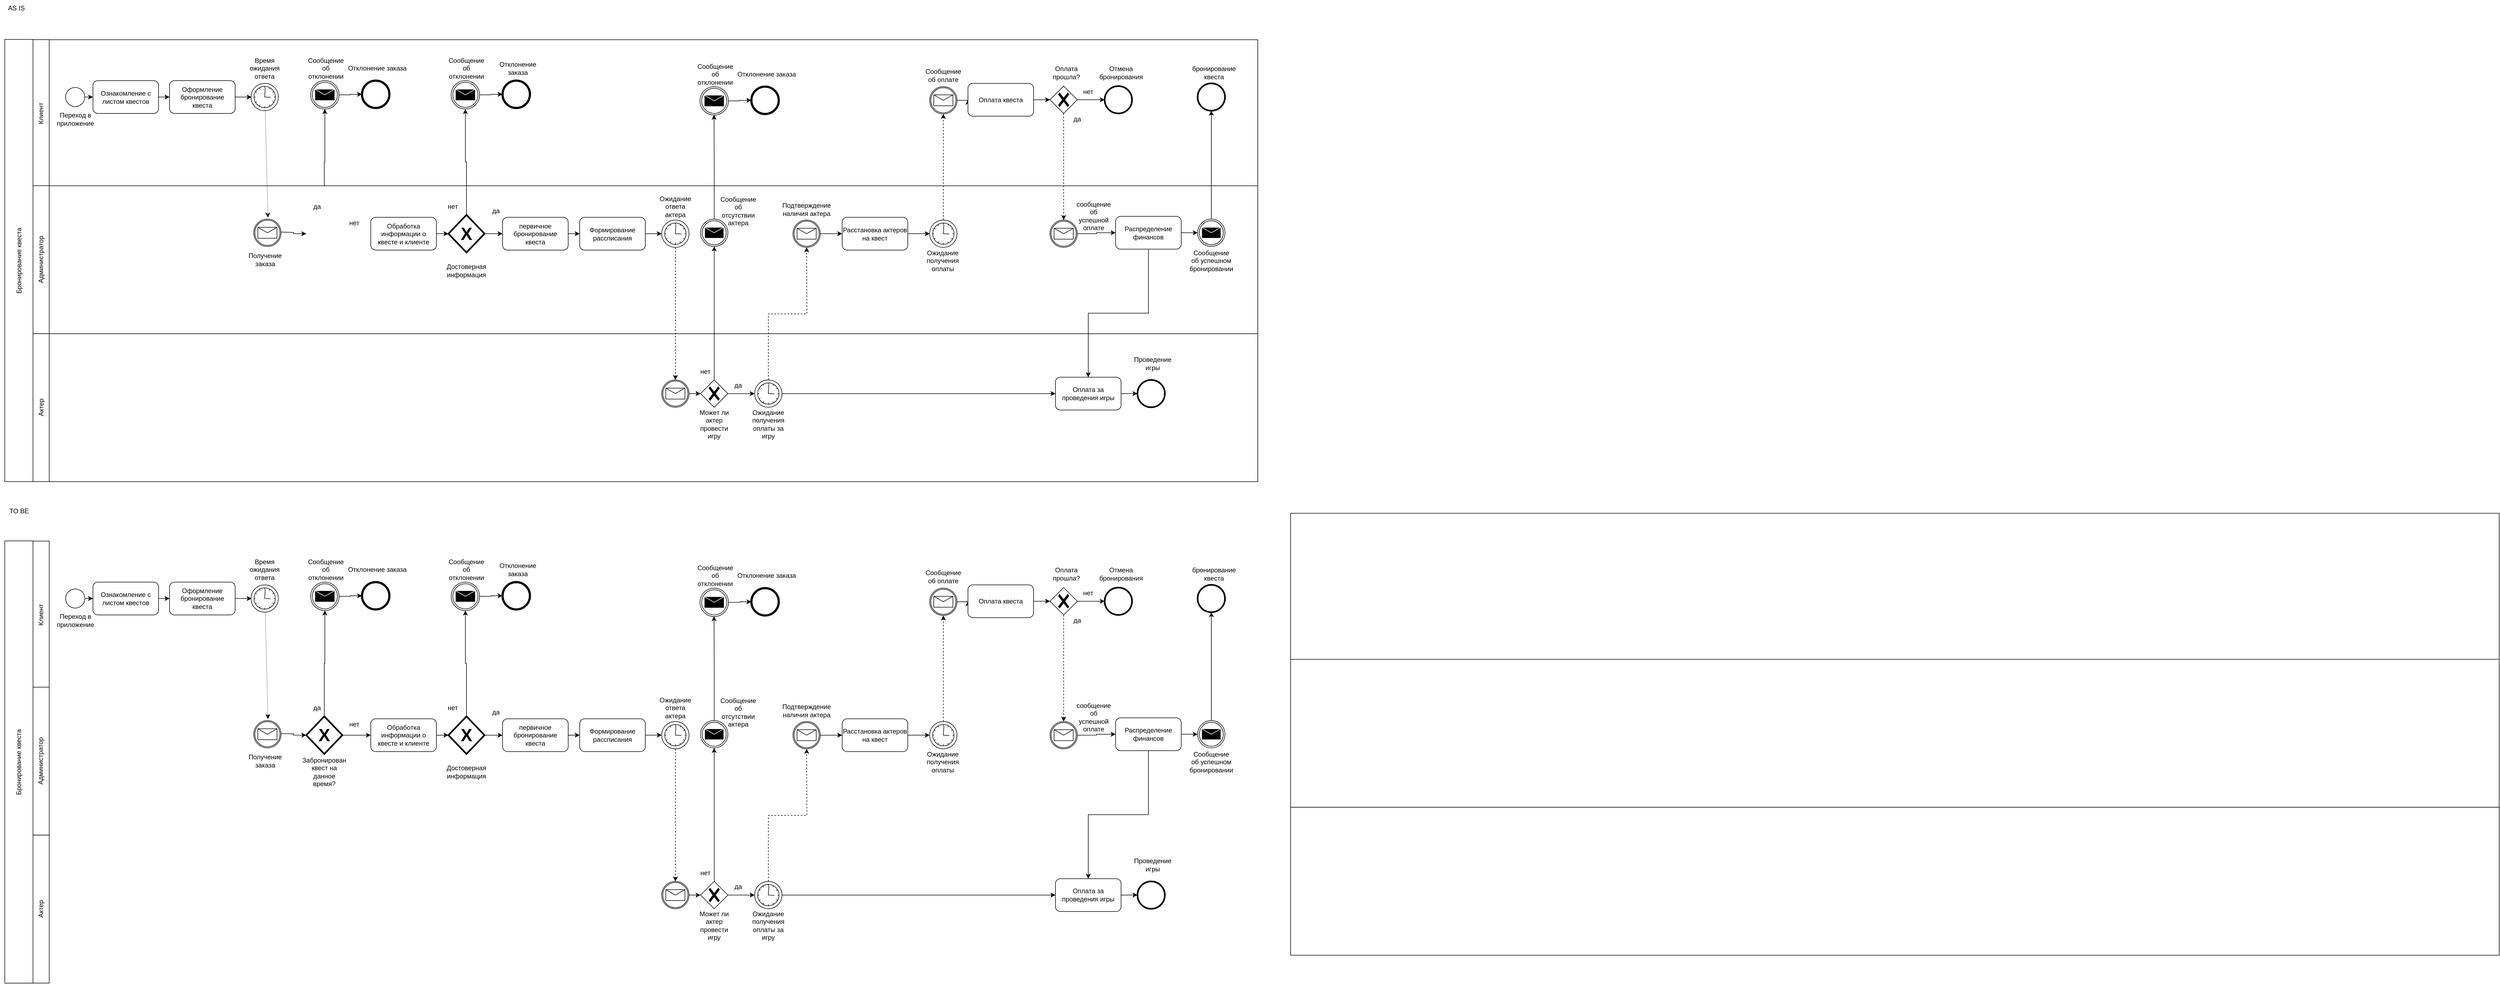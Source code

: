 <mxfile version="26.2.2">
  <diagram name="Страница — 1" id="u1uKne-qDeMZfQAYgLeE">
    <mxGraphModel dx="2808" dy="2262" grid="1" gridSize="10" guides="1" tooltips="1" connect="1" arrows="1" fold="1" page="1" pageScale="1" pageWidth="827" pageHeight="1169" math="0" shadow="0">
      <root>
        <mxCell id="0" />
        <mxCell id="1" parent="0" />
        <mxCell id="-R2iYD6G5VZ62MOR1Gz--1" value="" style="rounded=0;whiteSpace=wrap;html=1;" parent="1" vertex="1">
          <mxGeometry x="50" y="-777.33" width="2210" height="270.63" as="geometry" />
        </mxCell>
        <mxCell id="-R2iYD6G5VZ62MOR1Gz--7" value="Клиент" style="rounded=0;whiteSpace=wrap;html=1;rotation=-90;" parent="1" vertex="1">
          <mxGeometry x="-100.31" y="-657.18" width="270.63" height="30" as="geometry" />
        </mxCell>
        <mxCell id="-R2iYD6G5VZ62MOR1Gz--15" style="edgeStyle=orthogonalEdgeStyle;rounded=0;orthogonalLoop=1;jettySize=auto;html=1;exitX=1;exitY=0.5;exitDx=0;exitDy=0;" parent="1" source="-R2iYD6G5VZ62MOR1Gz--8" target="-R2iYD6G5VZ62MOR1Gz--16" edge="1">
          <mxGeometry relative="1" as="geometry">
            <mxPoint x="140" y="-672" as="targetPoint" />
          </mxGeometry>
        </mxCell>
        <mxCell id="-R2iYD6G5VZ62MOR1Gz--8" value="" style="ellipse;whiteSpace=wrap;html=1;aspect=fixed;" parent="1" vertex="1">
          <mxGeometry x="80" y="-690" width="35" height="35" as="geometry" />
        </mxCell>
        <mxCell id="-R2iYD6G5VZ62MOR1Gz--9" value="Переход в приложение" style="text;html=1;align=center;verticalAlign=middle;whiteSpace=wrap;rounded=0;" parent="1" vertex="1">
          <mxGeometry x="67.5" y="-647.5" width="60" height="30" as="geometry" />
        </mxCell>
        <mxCell id="-R2iYD6G5VZ62MOR1Gz--18" value="" style="edgeStyle=orthogonalEdgeStyle;rounded=0;orthogonalLoop=1;jettySize=auto;html=1;" parent="1" source="-R2iYD6G5VZ62MOR1Gz--16" target="-R2iYD6G5VZ62MOR1Gz--17" edge="1">
          <mxGeometry relative="1" as="geometry" />
        </mxCell>
        <mxCell id="-R2iYD6G5VZ62MOR1Gz--16" value="Ознакомление с листом квестов" style="rounded=1;whiteSpace=wrap;html=1;" parent="1" vertex="1">
          <mxGeometry x="130" y="-702.5" width="120" height="60" as="geometry" />
        </mxCell>
        <mxCell id="-R2iYD6G5VZ62MOR1Gz--20" value="" style="edgeStyle=orthogonalEdgeStyle;rounded=0;orthogonalLoop=1;jettySize=auto;html=1;" parent="1" source="-R2iYD6G5VZ62MOR1Gz--17" edge="1">
          <mxGeometry relative="1" as="geometry">
            <mxPoint x="420.104" y="-672.4" as="targetPoint" />
          </mxGeometry>
        </mxCell>
        <mxCell id="-R2iYD6G5VZ62MOR1Gz--17" value="Оформление бронирование квеста" style="rounded=1;whiteSpace=wrap;html=1;" parent="1" vertex="1">
          <mxGeometry x="270" y="-702.5" width="120" height="60" as="geometry" />
        </mxCell>
        <mxCell id="Gj7sBWzn-W7E-TxNVWnS-31" style="edgeStyle=orthogonalEdgeStyle;rounded=0;orthogonalLoop=1;jettySize=auto;html=1;exitX=1;exitY=0.5;exitDx=0;exitDy=0;" edge="1" parent="1" source="-R2iYD6G5VZ62MOR1Gz--22" target="Gj7sBWzn-W7E-TxNVWnS-32">
          <mxGeometry relative="1" as="geometry">
            <mxPoint x="620" y="-421.941" as="targetPoint" />
          </mxGeometry>
        </mxCell>
        <mxCell id="Gj7sBWzn-W7E-TxNVWnS-38" style="edgeStyle=orthogonalEdgeStyle;rounded=0;orthogonalLoop=1;jettySize=auto;html=1;exitX=0.5;exitY=0;exitDx=0;exitDy=0;" edge="1" parent="1" source="-R2iYD6G5VZ62MOR1Gz--22" target="Gj7sBWzn-W7E-TxNVWnS-35">
          <mxGeometry relative="1" as="geometry" />
        </mxCell>
        <mxCell id="-R2iYD6G5VZ62MOR1Gz--22" value="&lt;font style=&quot;font-size: 32px;&quot;&gt;&lt;b&gt;X&lt;/b&gt;&lt;/font&gt;" style="rhombus;whiteSpace=wrap;html=1;strokeWidth=3;" parent="1" vertex="1">
          <mxGeometry x="520" y="-456.87" width="66" height="68.75" as="geometry" />
        </mxCell>
        <mxCell id="-R2iYD6G5VZ62MOR1Gz--23" value="Забронирован квест на данное время?" style="text;html=1;align=center;verticalAlign=middle;whiteSpace=wrap;rounded=0;" parent="1" vertex="1">
          <mxGeometry x="523" y="-370" width="60" height="30" as="geometry" />
        </mxCell>
        <mxCell id="Gj7sBWzn-W7E-TxNVWnS-1" value="Администратор" style="rounded=0;whiteSpace=wrap;html=1;rotation=-90;" vertex="1" parent="1">
          <mxGeometry x="-100.31" y="-390" width="270.63" height="30" as="geometry" />
        </mxCell>
        <mxCell id="Gj7sBWzn-W7E-TxNVWnS-2" value="" style="rounded=0;whiteSpace=wrap;html=1;" vertex="1" parent="1">
          <mxGeometry x="50" y="-510.16" width="2210" height="270.63" as="geometry" />
        </mxCell>
        <mxCell id="Gj7sBWzn-W7E-TxNVWnS-3" value="Актер" style="rounded=0;whiteSpace=wrap;html=1;rotation=-90;" vertex="1" parent="1">
          <mxGeometry x="-100.31" y="-119.37" width="270.63" height="30" as="geometry" />
        </mxCell>
        <mxCell id="Gj7sBWzn-W7E-TxNVWnS-4" value="" style="rounded=0;whiteSpace=wrap;html=1;" vertex="1" parent="1">
          <mxGeometry x="50" y="-239.53" width="2210" height="270.63" as="geometry" />
        </mxCell>
        <mxCell id="Gj7sBWzn-W7E-TxNVWnS-6" value="Бронирование квеста" style="rounded=0;whiteSpace=wrap;html=1;rotation=-90;" vertex="1" parent="1">
          <mxGeometry x="-409.93" y="-399.2" width="808.91" height="51.6" as="geometry" />
        </mxCell>
        <mxCell id="Gj7sBWzn-W7E-TxNVWnS-17" style="edgeStyle=orthogonalEdgeStyle;rounded=0;orthogonalLoop=1;jettySize=auto;html=1;exitX=1;exitY=0.5;exitDx=0;exitDy=0;entryX=0;entryY=0.5;entryDx=0;entryDy=0;" edge="1" parent="1" target="-R2iYD6G5VZ62MOR1Gz--22">
          <mxGeometry relative="1" as="geometry">
            <mxPoint x="472.49" y="-425.445" as="sourcePoint" />
          </mxGeometry>
        </mxCell>
        <mxCell id="Gj7sBWzn-W7E-TxNVWnS-13" value="Время ожидания ответа" style="text;html=1;align=center;verticalAlign=middle;whiteSpace=wrap;rounded=0;" vertex="1" parent="1">
          <mxGeometry x="414" y="-740" width="60" height="30" as="geometry" />
        </mxCell>
        <mxCell id="Gj7sBWzn-W7E-TxNVWnS-16" value="Получение заказа" style="text;html=1;align=center;verticalAlign=middle;whiteSpace=wrap;rounded=0;" vertex="1" parent="1">
          <mxGeometry x="415" y="-390.13" width="60" height="30" as="geometry" />
        </mxCell>
        <mxCell id="Gj7sBWzn-W7E-TxNVWnS-18" value="" style="endArrow=classic;html=1;rounded=0;dashed=1;dashPattern=1 2;exitX=0.5;exitY=1;exitDx=0;exitDy=0;" edge="1" parent="1">
          <mxGeometry width="50" height="50" relative="1" as="geometry">
            <mxPoint x="445" y="-647.5" as="sourcePoint" />
            <mxPoint x="450" y="-452" as="targetPoint" />
          </mxGeometry>
        </mxCell>
        <mxCell id="Gj7sBWzn-W7E-TxNVWnS-20" value="" style="ellipse;whiteSpace=wrap;html=1;aspect=fixed;strokeWidth=4;" vertex="1" parent="1">
          <mxGeometry x="622" y="-702.5" width="50" height="50" as="geometry" />
        </mxCell>
        <mxCell id="Gj7sBWzn-W7E-TxNVWnS-22" value="Отклонение&amp;nbsp;заказа" style="text;html=1;align=center;verticalAlign=middle;whiteSpace=wrap;rounded=0;" vertex="1" parent="1">
          <mxGeometry x="620" y="-740" width="60" height="30" as="geometry" />
        </mxCell>
        <mxCell id="Gj7sBWzn-W7E-TxNVWnS-24" value="" style="points=[[0.145,0.145,0],[0.5,0,0],[0.855,0.145,0],[1,0.5,0],[0.855,0.855,0],[0.5,1,0],[0.145,0.855,0],[0,0.5,0]];shape=mxgraph.bpmn.event;html=1;verticalLabelPosition=bottom;labelBackgroundColor=#ffffff;verticalAlign=top;align=center;perimeter=ellipsePerimeter;outlineConnect=0;aspect=fixed;outline=boundInt;symbol=message;" vertex="1" parent="1">
          <mxGeometry x="424" y="-449.2" width="50" height="50" as="geometry" />
        </mxCell>
        <mxCell id="Gj7sBWzn-W7E-TxNVWnS-26" value="" style="points=[[0.145,0.145,0],[0.5,0,0],[0.855,0.145,0],[1,0.5,0],[0.855,0.855,0],[0.5,1,0],[0.145,0.855,0],[0,0.5,0]];shape=mxgraph.bpmn.event;html=1;verticalLabelPosition=bottom;labelBackgroundColor=#ffffff;verticalAlign=top;align=center;perimeter=ellipsePerimeter;outlineConnect=0;aspect=fixed;outline=standard;symbol=timer;" vertex="1" parent="1">
          <mxGeometry x="419" y="-697.5" width="50" height="50" as="geometry" />
        </mxCell>
        <mxCell id="Gj7sBWzn-W7E-TxNVWnS-27" value="да" style="text;html=1;align=center;verticalAlign=middle;whiteSpace=wrap;rounded=0;" vertex="1" parent="1">
          <mxGeometry x="510" y="-486.87" width="60" height="30" as="geometry" />
        </mxCell>
        <mxCell id="Gj7sBWzn-W7E-TxNVWnS-29" value="нет" style="text;html=1;align=center;verticalAlign=middle;whiteSpace=wrap;rounded=0;" vertex="1" parent="1">
          <mxGeometry x="578" y="-456.87" width="60" height="30" as="geometry" />
        </mxCell>
        <mxCell id="Gj7sBWzn-W7E-TxNVWnS-45" style="edgeStyle=orthogonalEdgeStyle;rounded=0;orthogonalLoop=1;jettySize=auto;html=1;exitX=1;exitY=0.5;exitDx=0;exitDy=0;entryX=0;entryY=0.5;entryDx=0;entryDy=0;" edge="1" parent="1" source="Gj7sBWzn-W7E-TxNVWnS-32" target="Gj7sBWzn-W7E-TxNVWnS-33">
          <mxGeometry relative="1" as="geometry" />
        </mxCell>
        <mxCell id="Gj7sBWzn-W7E-TxNVWnS-32" value="Обработка информации о квесте и клиенте" style="rounded=1;whiteSpace=wrap;html=1;" vertex="1" parent="1">
          <mxGeometry x="638" y="-452.491" width="120" height="60" as="geometry" />
        </mxCell>
        <mxCell id="Gj7sBWzn-W7E-TxNVWnS-49" style="edgeStyle=orthogonalEdgeStyle;rounded=0;orthogonalLoop=1;jettySize=auto;html=1;exitX=1;exitY=0.5;exitDx=0;exitDy=0;entryX=0;entryY=0.5;entryDx=0;entryDy=0;" edge="1" parent="1" source="Gj7sBWzn-W7E-TxNVWnS-33" target="Gj7sBWzn-W7E-TxNVWnS-48">
          <mxGeometry relative="1" as="geometry" />
        </mxCell>
        <mxCell id="Gj7sBWzn-W7E-TxNVWnS-33" value="&lt;font style=&quot;font-size: 32px;&quot;&gt;&lt;b&gt;X&lt;/b&gt;&lt;/font&gt;" style="rhombus;whiteSpace=wrap;html=1;strokeWidth=3;" vertex="1" parent="1">
          <mxGeometry x="780" y="-456.87" width="66" height="68.75" as="geometry" />
        </mxCell>
        <mxCell id="Gj7sBWzn-W7E-TxNVWnS-34" value="Достоверная информация" style="text;html=1;align=center;verticalAlign=middle;whiteSpace=wrap;rounded=0;" vertex="1" parent="1">
          <mxGeometry x="783" y="-370" width="60" height="30" as="geometry" />
        </mxCell>
        <mxCell id="Gj7sBWzn-W7E-TxNVWnS-36" style="edgeStyle=orthogonalEdgeStyle;rounded=0;orthogonalLoop=1;jettySize=auto;html=1;exitX=1;exitY=0.5;exitDx=0;exitDy=0;exitPerimeter=0;entryX=0;entryY=0.5;entryDx=0;entryDy=0;" edge="1" parent="1" source="Gj7sBWzn-W7E-TxNVWnS-35" target="Gj7sBWzn-W7E-TxNVWnS-20">
          <mxGeometry relative="1" as="geometry" />
        </mxCell>
        <mxCell id="Gj7sBWzn-W7E-TxNVWnS-35" value="" style="points=[[0.145,0.145,0],[0.5,0,0],[0.855,0.145,0],[1,0.5,0],[0.855,0.855,0],[0.5,1,0],[0.145,0.855,0],[0,0.5,0]];shape=mxgraph.bpmn.event;html=1;verticalLabelPosition=bottom;labelBackgroundColor=#ffffff;verticalAlign=top;align=center;perimeter=ellipsePerimeter;outlineConnect=0;aspect=fixed;outline=throwing;symbol=message;" vertex="1" parent="1">
          <mxGeometry x="528" y="-702.5" width="52" height="52" as="geometry" />
        </mxCell>
        <mxCell id="Gj7sBWzn-W7E-TxNVWnS-37" value="Сообщение об отклонении" style="text;html=1;align=center;verticalAlign=middle;whiteSpace=wrap;rounded=0;" vertex="1" parent="1">
          <mxGeometry x="526" y="-740" width="60" height="30" as="geometry" />
        </mxCell>
        <mxCell id="Gj7sBWzn-W7E-TxNVWnS-39" value="" style="ellipse;whiteSpace=wrap;html=1;aspect=fixed;strokeWidth=4;" vertex="1" parent="1">
          <mxGeometry x="879" y="-702.5" width="50" height="50" as="geometry" />
        </mxCell>
        <mxCell id="Gj7sBWzn-W7E-TxNVWnS-40" value="Отклонение заказа" style="text;html=1;align=center;verticalAlign=middle;whiteSpace=wrap;rounded=0;" vertex="1" parent="1">
          <mxGeometry x="877" y="-740" width="60" height="30" as="geometry" />
        </mxCell>
        <mxCell id="Gj7sBWzn-W7E-TxNVWnS-41" style="edgeStyle=orthogonalEdgeStyle;rounded=0;orthogonalLoop=1;jettySize=auto;html=1;exitX=1;exitY=0.5;exitDx=0;exitDy=0;exitPerimeter=0;entryX=0;entryY=0.5;entryDx=0;entryDy=0;" edge="1" parent="1" source="Gj7sBWzn-W7E-TxNVWnS-42" target="Gj7sBWzn-W7E-TxNVWnS-39">
          <mxGeometry relative="1" as="geometry" />
        </mxCell>
        <mxCell id="Gj7sBWzn-W7E-TxNVWnS-42" value="" style="points=[[0.145,0.145,0],[0.5,0,0],[0.855,0.145,0],[1,0.5,0],[0.855,0.855,0],[0.5,1,0],[0.145,0.855,0],[0,0.5,0]];shape=mxgraph.bpmn.event;html=1;verticalLabelPosition=bottom;labelBackgroundColor=#ffffff;verticalAlign=top;align=center;perimeter=ellipsePerimeter;outlineConnect=0;aspect=fixed;outline=throwing;symbol=message;" vertex="1" parent="1">
          <mxGeometry x="785" y="-702.5" width="52" height="52" as="geometry" />
        </mxCell>
        <mxCell id="Gj7sBWzn-W7E-TxNVWnS-43" value="Сообщение об отклонении" style="text;html=1;align=center;verticalAlign=middle;whiteSpace=wrap;rounded=0;" vertex="1" parent="1">
          <mxGeometry x="783" y="-740" width="60" height="30" as="geometry" />
        </mxCell>
        <mxCell id="Gj7sBWzn-W7E-TxNVWnS-44" style="edgeStyle=orthogonalEdgeStyle;rounded=0;orthogonalLoop=1;jettySize=auto;html=1;exitX=0.5;exitY=0;exitDx=0;exitDy=0;entryX=0.5;entryY=1;entryDx=0;entryDy=0;entryPerimeter=0;" edge="1" parent="1" source="Gj7sBWzn-W7E-TxNVWnS-33" target="Gj7sBWzn-W7E-TxNVWnS-42">
          <mxGeometry relative="1" as="geometry" />
        </mxCell>
        <mxCell id="Gj7sBWzn-W7E-TxNVWnS-46" value="да" style="text;html=1;align=center;verticalAlign=middle;whiteSpace=wrap;rounded=0;" vertex="1" parent="1">
          <mxGeometry x="837" y="-479.2" width="60" height="30" as="geometry" />
        </mxCell>
        <mxCell id="Gj7sBWzn-W7E-TxNVWnS-47" value="нет" style="text;html=1;align=center;verticalAlign=middle;whiteSpace=wrap;rounded=0;" vertex="1" parent="1">
          <mxGeometry x="758" y="-486.87" width="60" height="30" as="geometry" />
        </mxCell>
        <mxCell id="Gj7sBWzn-W7E-TxNVWnS-52" style="edgeStyle=orthogonalEdgeStyle;rounded=0;orthogonalLoop=1;jettySize=auto;html=1;exitX=1;exitY=0.5;exitDx=0;exitDy=0;" edge="1" parent="1" source="Gj7sBWzn-W7E-TxNVWnS-48" target="Gj7sBWzn-W7E-TxNVWnS-53">
          <mxGeometry relative="1" as="geometry">
            <mxPoint x="1020" y="-421.941" as="targetPoint" />
          </mxGeometry>
        </mxCell>
        <mxCell id="Gj7sBWzn-W7E-TxNVWnS-48" value="первичное бронирование квеста" style="rounded=1;whiteSpace=wrap;html=1;" vertex="1" parent="1">
          <mxGeometry x="879" y="-452.49" width="120" height="60" as="geometry" />
        </mxCell>
        <mxCell id="Gj7sBWzn-W7E-TxNVWnS-54" style="edgeStyle=orthogonalEdgeStyle;rounded=0;orthogonalLoop=1;jettySize=auto;html=1;exitX=1;exitY=0.5;exitDx=0;exitDy=0;" edge="1" parent="1" source="Gj7sBWzn-W7E-TxNVWnS-53" target="Gj7sBWzn-W7E-TxNVWnS-55">
          <mxGeometry relative="1" as="geometry">
            <mxPoint x="1160" y="-421.941" as="targetPoint" />
          </mxGeometry>
        </mxCell>
        <mxCell id="Gj7sBWzn-W7E-TxNVWnS-53" value="Формирование рассписания" style="rounded=1;whiteSpace=wrap;html=1;" vertex="1" parent="1">
          <mxGeometry x="1020" y="-452.491" width="120" height="60" as="geometry" />
        </mxCell>
        <mxCell id="Gj7sBWzn-W7E-TxNVWnS-55" value="" style="points=[[0.145,0.145,0],[0.5,0,0],[0.855,0.145,0],[1,0.5,0],[0.855,0.855,0],[0.5,1,0],[0.145,0.855,0],[0,0.5,0]];shape=mxgraph.bpmn.event;html=1;verticalLabelPosition=bottom;labelBackgroundColor=#ffffff;verticalAlign=top;align=center;perimeter=ellipsePerimeter;outlineConnect=0;aspect=fixed;outline=standard;symbol=timer;" vertex="1" parent="1">
          <mxGeometry x="1170" y="-447.491" width="50" height="50" as="geometry" />
        </mxCell>
        <mxCell id="Gj7sBWzn-W7E-TxNVWnS-56" value="Ожидание ответа актера" style="text;html=1;align=center;verticalAlign=middle;whiteSpace=wrap;rounded=0;" vertex="1" parent="1">
          <mxGeometry x="1165" y="-486.87" width="60" height="30" as="geometry" />
        </mxCell>
        <mxCell id="Gj7sBWzn-W7E-TxNVWnS-57" value="" style="endArrow=classic;html=1;rounded=0;exitX=0.5;exitY=1;exitDx=0;exitDy=0;exitPerimeter=0;dashed=1;" edge="1" parent="1" source="Gj7sBWzn-W7E-TxNVWnS-55" target="Gj7sBWzn-W7E-TxNVWnS-58">
          <mxGeometry width="50" height="50" relative="1" as="geometry">
            <mxPoint x="1390" y="-330" as="sourcePoint" />
            <mxPoint x="1195" y="-130" as="targetPoint" />
          </mxGeometry>
        </mxCell>
        <mxCell id="Gj7sBWzn-W7E-TxNVWnS-58" value="" style="points=[[0.145,0.145,0],[0.5,0,0],[0.855,0.145,0],[1,0.5,0],[0.855,0.855,0],[0.5,1,0],[0.145,0.855,0],[0,0.5,0]];shape=mxgraph.bpmn.event;html=1;verticalLabelPosition=bottom;labelBackgroundColor=#ffffff;verticalAlign=top;align=center;perimeter=ellipsePerimeter;outlineConnect=0;aspect=fixed;outline=catching;symbol=message;" vertex="1" parent="1">
          <mxGeometry x="1170" y="-155" width="50" height="50" as="geometry" />
        </mxCell>
        <mxCell id="Gj7sBWzn-W7E-TxNVWnS-69" style="edgeStyle=orthogonalEdgeStyle;rounded=0;orthogonalLoop=1;jettySize=auto;html=1;exitX=1;exitY=0.5;exitDx=0;exitDy=0;exitPerimeter=0;" edge="1" parent="1" source="Gj7sBWzn-W7E-TxNVWnS-66">
          <mxGeometry relative="1" as="geometry">
            <mxPoint x="1340" y="-130" as="targetPoint" />
          </mxGeometry>
        </mxCell>
        <mxCell id="Gj7sBWzn-W7E-TxNVWnS-71" style="edgeStyle=orthogonalEdgeStyle;rounded=0;orthogonalLoop=1;jettySize=auto;html=1;exitX=0.5;exitY=0;exitDx=0;exitDy=0;exitPerimeter=0;" edge="1" parent="1" source="Gj7sBWzn-W7E-TxNVWnS-66" target="Gj7sBWzn-W7E-TxNVWnS-72">
          <mxGeometry relative="1" as="geometry">
            <mxPoint x="1265.706" y="-400.0" as="targetPoint" />
          </mxGeometry>
        </mxCell>
        <mxCell id="Gj7sBWzn-W7E-TxNVWnS-66" value="" style="points=[[0.25,0.25,0],[0.5,0,0],[0.75,0.25,0],[1,0.5,0],[0.75,0.75,0],[0.5,1,0],[0.25,0.75,0],[0,0.5,0]];shape=mxgraph.bpmn.gateway2;html=1;verticalLabelPosition=bottom;labelBackgroundColor=#ffffff;verticalAlign=top;align=center;perimeter=rhombusPerimeter;outlineConnect=0;outline=none;symbol=none;gwType=exclusive;" vertex="1" parent="1">
          <mxGeometry x="1241" y="-155" width="50" height="50" as="geometry" />
        </mxCell>
        <mxCell id="Gj7sBWzn-W7E-TxNVWnS-67" style="edgeStyle=orthogonalEdgeStyle;rounded=0;orthogonalLoop=1;jettySize=auto;html=1;exitX=1;exitY=0.5;exitDx=0;exitDy=0;exitPerimeter=0;entryX=0;entryY=0.5;entryDx=0;entryDy=0;entryPerimeter=0;" edge="1" parent="1" source="Gj7sBWzn-W7E-TxNVWnS-58" target="Gj7sBWzn-W7E-TxNVWnS-66">
          <mxGeometry relative="1" as="geometry" />
        </mxCell>
        <mxCell id="Gj7sBWzn-W7E-TxNVWnS-68" value="Может ли актер провести игру" style="text;html=1;align=center;verticalAlign=middle;whiteSpace=wrap;rounded=0;" vertex="1" parent="1">
          <mxGeometry x="1236" y="-89.37" width="60" height="30" as="geometry" />
        </mxCell>
        <mxCell id="Gj7sBWzn-W7E-TxNVWnS-70" value="нет" style="text;html=1;align=center;verticalAlign=middle;whiteSpace=wrap;rounded=0;" vertex="1" parent="1">
          <mxGeometry x="1220" y="-185" width="60" height="30" as="geometry" />
        </mxCell>
        <mxCell id="Gj7sBWzn-W7E-TxNVWnS-74" style="edgeStyle=orthogonalEdgeStyle;rounded=0;orthogonalLoop=1;jettySize=auto;html=1;exitX=0.5;exitY=0;exitDx=0;exitDy=0;exitPerimeter=0;" edge="1" parent="1" source="Gj7sBWzn-W7E-TxNVWnS-72">
          <mxGeometry relative="1" as="geometry">
            <mxPoint x="1265.706" y="-640.0" as="targetPoint" />
          </mxGeometry>
        </mxCell>
        <mxCell id="Gj7sBWzn-W7E-TxNVWnS-72" value="" style="points=[[0.145,0.145,0],[0.5,0,0],[0.855,0.145,0],[1,0.5,0],[0.855,0.855,0],[0.5,1,0],[0.145,0.855,0],[0,0.5,0]];shape=mxgraph.bpmn.event;html=1;verticalLabelPosition=bottom;labelBackgroundColor=#ffffff;verticalAlign=top;align=center;perimeter=ellipsePerimeter;outlineConnect=0;aspect=fixed;outline=throwing;symbol=message;" vertex="1" parent="1">
          <mxGeometry x="1240.996" y="-449.2" width="50" height="50" as="geometry" />
        </mxCell>
        <mxCell id="Gj7sBWzn-W7E-TxNVWnS-73" value="Сообщение об отсутствии актера" style="text;html=1;align=center;verticalAlign=middle;whiteSpace=wrap;rounded=0;" vertex="1" parent="1">
          <mxGeometry x="1280" y="-479.2" width="60" height="30" as="geometry" />
        </mxCell>
        <mxCell id="Gj7sBWzn-W7E-TxNVWnS-75" value="" style="ellipse;whiteSpace=wrap;html=1;aspect=fixed;strokeWidth=4;" vertex="1" parent="1">
          <mxGeometry x="1334" y="-691.5" width="50" height="50" as="geometry" />
        </mxCell>
        <mxCell id="Gj7sBWzn-W7E-TxNVWnS-76" value="Отклонение&amp;nbsp;заказа" style="text;html=1;align=center;verticalAlign=middle;whiteSpace=wrap;rounded=0;" vertex="1" parent="1">
          <mxGeometry x="1332" y="-729" width="60" height="30" as="geometry" />
        </mxCell>
        <mxCell id="Gj7sBWzn-W7E-TxNVWnS-77" style="edgeStyle=orthogonalEdgeStyle;rounded=0;orthogonalLoop=1;jettySize=auto;html=1;exitX=1;exitY=0.5;exitDx=0;exitDy=0;exitPerimeter=0;entryX=0;entryY=0.5;entryDx=0;entryDy=0;" edge="1" parent="1" source="Gj7sBWzn-W7E-TxNVWnS-78" target="Gj7sBWzn-W7E-TxNVWnS-75">
          <mxGeometry relative="1" as="geometry" />
        </mxCell>
        <mxCell id="Gj7sBWzn-W7E-TxNVWnS-78" value="" style="points=[[0.145,0.145,0],[0.5,0,0],[0.855,0.145,0],[1,0.5,0],[0.855,0.855,0],[0.5,1,0],[0.145,0.855,0],[0,0.5,0]];shape=mxgraph.bpmn.event;html=1;verticalLabelPosition=bottom;labelBackgroundColor=#ffffff;verticalAlign=top;align=center;perimeter=ellipsePerimeter;outlineConnect=0;aspect=fixed;outline=throwing;symbol=message;" vertex="1" parent="1">
          <mxGeometry x="1240" y="-691.5" width="52" height="52" as="geometry" />
        </mxCell>
        <mxCell id="Gj7sBWzn-W7E-TxNVWnS-79" value="Сообщение об отклонении" style="text;html=1;align=center;verticalAlign=middle;whiteSpace=wrap;rounded=0;" vertex="1" parent="1">
          <mxGeometry x="1238" y="-729" width="60" height="30" as="geometry" />
        </mxCell>
        <mxCell id="Gj7sBWzn-W7E-TxNVWnS-80" value="да" style="text;html=1;align=center;verticalAlign=middle;whiteSpace=wrap;rounded=0;" vertex="1" parent="1">
          <mxGeometry x="1280" y="-160" width="60" height="30" as="geometry" />
        </mxCell>
        <mxCell id="Gj7sBWzn-W7E-TxNVWnS-84" style="edgeStyle=orthogonalEdgeStyle;rounded=0;orthogonalLoop=1;jettySize=auto;html=1;exitX=0.5;exitY=0;exitDx=0;exitDy=0;exitPerimeter=0;dashed=1;" edge="1" parent="1" source="Gj7sBWzn-W7E-TxNVWnS-82">
          <mxGeometry relative="1" as="geometry">
            <mxPoint x="1435" y="-397.49" as="targetPoint" />
          </mxGeometry>
        </mxCell>
        <mxCell id="Gj7sBWzn-W7E-TxNVWnS-125" style="edgeStyle=orthogonalEdgeStyle;rounded=0;orthogonalLoop=1;jettySize=auto;html=1;exitX=1;exitY=0.5;exitDx=0;exitDy=0;exitPerimeter=0;entryX=0;entryY=0.5;entryDx=0;entryDy=0;" edge="1" parent="1" source="Gj7sBWzn-W7E-TxNVWnS-82" target="Gj7sBWzn-W7E-TxNVWnS-124">
          <mxGeometry relative="1" as="geometry" />
        </mxCell>
        <mxCell id="Gj7sBWzn-W7E-TxNVWnS-82" value="" style="points=[[0.145,0.145,0],[0.5,0,0],[0.855,0.145,0],[1,0.5,0],[0.855,0.855,0],[0.5,1,0],[0.145,0.855,0],[0,0.5,0]];shape=mxgraph.bpmn.event;html=1;verticalLabelPosition=bottom;labelBackgroundColor=#ffffff;verticalAlign=top;align=center;perimeter=ellipsePerimeter;outlineConnect=0;aspect=fixed;outline=standard;symbol=timer;" vertex="1" parent="1">
          <mxGeometry x="1340" y="-155" width="50" height="50" as="geometry" />
        </mxCell>
        <mxCell id="Gj7sBWzn-W7E-TxNVWnS-83" value="Ожидание получения оплаты за игру" style="text;html=1;align=center;verticalAlign=middle;whiteSpace=wrap;rounded=0;" vertex="1" parent="1">
          <mxGeometry x="1335" y="-89.37" width="60" height="30" as="geometry" />
        </mxCell>
        <mxCell id="Gj7sBWzn-W7E-TxNVWnS-90" style="edgeStyle=orthogonalEdgeStyle;rounded=0;orthogonalLoop=1;jettySize=auto;html=1;exitX=1;exitY=0.5;exitDx=0;exitDy=0;exitPerimeter=0;" edge="1" parent="1" source="Gj7sBWzn-W7E-TxNVWnS-87" target="Gj7sBWzn-W7E-TxNVWnS-91">
          <mxGeometry relative="1" as="geometry">
            <mxPoint x="1480" y="-421.941" as="targetPoint" />
          </mxGeometry>
        </mxCell>
        <mxCell id="Gj7sBWzn-W7E-TxNVWnS-87" value="" style="points=[[0.145,0.145,0],[0.5,0,0],[0.855,0.145,0],[1,0.5,0],[0.855,0.855,0],[0.5,1,0],[0.145,0.855,0],[0,0.5,0]];shape=mxgraph.bpmn.event;html=1;verticalLabelPosition=bottom;labelBackgroundColor=#ffffff;verticalAlign=top;align=center;perimeter=ellipsePerimeter;outlineConnect=0;aspect=fixed;outline=catching;symbol=message;" vertex="1" parent="1">
          <mxGeometry x="1410" y="-447.49" width="50" height="50" as="geometry" />
        </mxCell>
        <mxCell id="Gj7sBWzn-W7E-TxNVWnS-88" value="Подтверждение наличия актера" style="text;html=1;align=center;verticalAlign=middle;whiteSpace=wrap;rounded=0;" vertex="1" parent="1">
          <mxGeometry x="1405" y="-482.49" width="60" height="30" as="geometry" />
        </mxCell>
        <mxCell id="Gj7sBWzn-W7E-TxNVWnS-93" style="edgeStyle=orthogonalEdgeStyle;rounded=0;orthogonalLoop=1;jettySize=auto;html=1;exitX=1;exitY=0.5;exitDx=0;exitDy=0;entryX=0;entryY=0.5;entryDx=0;entryDy=0;entryPerimeter=0;" edge="1" parent="1" source="Gj7sBWzn-W7E-TxNVWnS-91">
          <mxGeometry relative="1" as="geometry">
            <mxPoint x="1660" y="-422.49" as="targetPoint" />
          </mxGeometry>
        </mxCell>
        <mxCell id="Gj7sBWzn-W7E-TxNVWnS-91" value="Расстановка актеров на квест" style="rounded=1;whiteSpace=wrap;html=1;" vertex="1" parent="1">
          <mxGeometry x="1500" y="-452.491" width="120" height="60" as="geometry" />
        </mxCell>
        <mxCell id="Gj7sBWzn-W7E-TxNVWnS-103" style="edgeStyle=orthogonalEdgeStyle;rounded=0;orthogonalLoop=1;jettySize=auto;html=1;exitX=0.5;exitY=0;exitDx=0;exitDy=0;exitPerimeter=0;dashed=1;" edge="1" parent="1" source="Gj7sBWzn-W7E-TxNVWnS-101" target="Gj7sBWzn-W7E-TxNVWnS-104">
          <mxGeometry relative="1" as="geometry">
            <mxPoint x="1684.529" y="-650.0" as="targetPoint" />
          </mxGeometry>
        </mxCell>
        <mxCell id="Gj7sBWzn-W7E-TxNVWnS-101" value="" style="points=[[0.145,0.145,0],[0.5,0,0],[0.855,0.145,0],[1,0.5,0],[0.855,0.855,0],[0.5,1,0],[0.145,0.855,0],[0,0.5,0]];shape=mxgraph.bpmn.event;html=1;verticalLabelPosition=bottom;labelBackgroundColor=#ffffff;verticalAlign=top;align=center;perimeter=ellipsePerimeter;outlineConnect=0;aspect=fixed;outline=standard;symbol=timer;" vertex="1" parent="1">
          <mxGeometry x="1660" y="-447.49" width="50" height="50" as="geometry" />
        </mxCell>
        <mxCell id="Gj7sBWzn-W7E-TxNVWnS-102" value="Ожидание получения оплаты" style="text;html=1;align=center;verticalAlign=middle;whiteSpace=wrap;rounded=0;" vertex="1" parent="1">
          <mxGeometry x="1654" y="-388.12" width="60" height="30" as="geometry" />
        </mxCell>
        <mxCell id="Gj7sBWzn-W7E-TxNVWnS-107" style="edgeStyle=orthogonalEdgeStyle;rounded=0;orthogonalLoop=1;jettySize=auto;html=1;exitX=1;exitY=0.5;exitDx=0;exitDy=0;exitPerimeter=0;" edge="1" parent="1" source="Gj7sBWzn-W7E-TxNVWnS-104" target="Gj7sBWzn-W7E-TxNVWnS-108">
          <mxGeometry relative="1" as="geometry">
            <mxPoint x="1740" y="-666.647" as="targetPoint" />
          </mxGeometry>
        </mxCell>
        <mxCell id="Gj7sBWzn-W7E-TxNVWnS-104" value="" style="points=[[0.145,0.145,0],[0.5,0,0],[0.855,0.145,0],[1,0.5,0],[0.855,0.855,0],[0.5,1,0],[0.145,0.855,0],[0,0.5,0]];shape=mxgraph.bpmn.event;html=1;verticalLabelPosition=bottom;labelBackgroundColor=#ffffff;verticalAlign=top;align=center;perimeter=ellipsePerimeter;outlineConnect=0;aspect=fixed;outline=catching;symbol=message;" vertex="1" parent="1">
          <mxGeometry x="1659.999" y="-691.5" width="50" height="50" as="geometry" />
        </mxCell>
        <mxCell id="Gj7sBWzn-W7E-TxNVWnS-106" value="Сообщение об оплате" style="text;html=1;align=center;verticalAlign=middle;whiteSpace=wrap;rounded=0;" vertex="1" parent="1">
          <mxGeometry x="1655" y="-727.5" width="60" height="30" as="geometry" />
        </mxCell>
        <mxCell id="Gj7sBWzn-W7E-TxNVWnS-109" style="edgeStyle=orthogonalEdgeStyle;rounded=0;orthogonalLoop=1;jettySize=auto;html=1;exitX=1;exitY=0.5;exitDx=0;exitDy=0;" edge="1" parent="1" source="Gj7sBWzn-W7E-TxNVWnS-108" target="Gj7sBWzn-W7E-TxNVWnS-110">
          <mxGeometry relative="1" as="geometry">
            <mxPoint x="1870" y="-667.824" as="targetPoint" />
          </mxGeometry>
        </mxCell>
        <mxCell id="Gj7sBWzn-W7E-TxNVWnS-108" value="Оплата квеста" style="rounded=1;whiteSpace=wrap;html=1;" vertex="1" parent="1">
          <mxGeometry x="1730" y="-697.497" width="120" height="60" as="geometry" />
        </mxCell>
        <mxCell id="Gj7sBWzn-W7E-TxNVWnS-111" style="edgeStyle=orthogonalEdgeStyle;rounded=0;orthogonalLoop=1;jettySize=auto;html=1;exitX=1;exitY=0.5;exitDx=0;exitDy=0;exitPerimeter=0;" edge="1" parent="1" source="Gj7sBWzn-W7E-TxNVWnS-110" target="Gj7sBWzn-W7E-TxNVWnS-112">
          <mxGeometry relative="1" as="geometry">
            <mxPoint x="1950" y="-667.824" as="targetPoint" />
          </mxGeometry>
        </mxCell>
        <mxCell id="Gj7sBWzn-W7E-TxNVWnS-116" style="edgeStyle=orthogonalEdgeStyle;rounded=0;orthogonalLoop=1;jettySize=auto;html=1;exitX=0.5;exitY=1;exitDx=0;exitDy=0;exitPerimeter=0;dashed=1;" edge="1" parent="1" source="Gj7sBWzn-W7E-TxNVWnS-110" target="Gj7sBWzn-W7E-TxNVWnS-118">
          <mxGeometry relative="1" as="geometry">
            <mxPoint x="1904.529" y="-450.0" as="targetPoint" />
          </mxGeometry>
        </mxCell>
        <mxCell id="Gj7sBWzn-W7E-TxNVWnS-110" value="" style="points=[[0.25,0.25,0],[0.5,0,0],[0.75,0.25,0],[1,0.5,0],[0.75,0.75,0],[0.5,1,0],[0.25,0.75,0],[0,0.5,0]];shape=mxgraph.bpmn.gateway2;html=1;verticalLabelPosition=bottom;labelBackgroundColor=#ffffff;verticalAlign=top;align=center;perimeter=rhombusPerimeter;outlineConnect=0;outline=none;symbol=none;gwType=exclusive;" vertex="1" parent="1">
          <mxGeometry x="1880" y="-692.504" width="50" height="50" as="geometry" />
        </mxCell>
        <mxCell id="Gj7sBWzn-W7E-TxNVWnS-112" value="" style="points=[[0.145,0.145,0],[0.5,0,0],[0.855,0.145,0],[1,0.5,0],[0.855,0.855,0],[0.5,1,0],[0.145,0.855,0],[0,0.5,0]];shape=mxgraph.bpmn.event;html=1;verticalLabelPosition=bottom;labelBackgroundColor=#ffffff;verticalAlign=top;align=center;perimeter=ellipsePerimeter;outlineConnect=0;aspect=fixed;outline=end;symbol=terminate2;" vertex="1" parent="1">
          <mxGeometry x="1980" y="-692.504" width="50" height="50" as="geometry" />
        </mxCell>
        <mxCell id="Gj7sBWzn-W7E-TxNVWnS-113" value="Оплата прошла?" style="text;html=1;align=center;verticalAlign=middle;whiteSpace=wrap;rounded=0;" vertex="1" parent="1">
          <mxGeometry x="1880" y="-732.5" width="60" height="30" as="geometry" />
        </mxCell>
        <mxCell id="Gj7sBWzn-W7E-TxNVWnS-114" value="нет" style="text;html=1;align=center;verticalAlign=middle;whiteSpace=wrap;rounded=0;" vertex="1" parent="1">
          <mxGeometry x="1920" y="-697.5" width="60" height="30" as="geometry" />
        </mxCell>
        <mxCell id="Gj7sBWzn-W7E-TxNVWnS-115" value="Отмена бронирования" style="text;html=1;align=center;verticalAlign=middle;whiteSpace=wrap;rounded=0;" vertex="1" parent="1">
          <mxGeometry x="1980" y="-732.5" width="60" height="30" as="geometry" />
        </mxCell>
        <mxCell id="Gj7sBWzn-W7E-TxNVWnS-117" value="да" style="text;html=1;align=center;verticalAlign=middle;whiteSpace=wrap;rounded=0;" vertex="1" parent="1">
          <mxGeometry x="1900" y="-647.5" width="60" height="30" as="geometry" />
        </mxCell>
        <mxCell id="Gj7sBWzn-W7E-TxNVWnS-130" style="edgeStyle=orthogonalEdgeStyle;rounded=0;orthogonalLoop=1;jettySize=auto;html=1;exitX=1;exitY=0.5;exitDx=0;exitDy=0;exitPerimeter=0;" edge="1" parent="1" source="Gj7sBWzn-W7E-TxNVWnS-118" target="Gj7sBWzn-W7E-TxNVWnS-131">
          <mxGeometry relative="1" as="geometry">
            <mxPoint x="2010" y="-421.941" as="targetPoint" />
          </mxGeometry>
        </mxCell>
        <mxCell id="Gj7sBWzn-W7E-TxNVWnS-118" value="" style="points=[[0.145,0.145,0],[0.5,0,0],[0.855,0.145,0],[1,0.5,0],[0.855,0.855,0],[0.5,1,0],[0.145,0.855,0],[0,0.5,0]];shape=mxgraph.bpmn.event;html=1;verticalLabelPosition=bottom;labelBackgroundColor=#ffffff;verticalAlign=top;align=center;perimeter=ellipsePerimeter;outlineConnect=0;aspect=fixed;outline=catching;symbol=message;" vertex="1" parent="1">
          <mxGeometry x="1879.999" y="-447.49" width="50" height="50" as="geometry" />
        </mxCell>
        <mxCell id="Gj7sBWzn-W7E-TxNVWnS-119" value="сообщение об успешной оплате" style="text;html=1;align=center;verticalAlign=middle;whiteSpace=wrap;rounded=0;" vertex="1" parent="1">
          <mxGeometry x="1930" y="-470" width="60" height="30" as="geometry" />
        </mxCell>
        <mxCell id="Gj7sBWzn-W7E-TxNVWnS-127" style="edgeStyle=orthogonalEdgeStyle;rounded=0;orthogonalLoop=1;jettySize=auto;html=1;exitX=1;exitY=0.5;exitDx=0;exitDy=0;" edge="1" parent="1" source="Gj7sBWzn-W7E-TxNVWnS-124" target="Gj7sBWzn-W7E-TxNVWnS-128">
          <mxGeometry relative="1" as="geometry">
            <mxPoint x="2040" y="-130.176" as="targetPoint" />
          </mxGeometry>
        </mxCell>
        <mxCell id="Gj7sBWzn-W7E-TxNVWnS-124" value="Оплата за проведения игры" style="rounded=1;whiteSpace=wrap;html=1;" vertex="1" parent="1">
          <mxGeometry x="1890" y="-160" width="120" height="60" as="geometry" />
        </mxCell>
        <mxCell id="Gj7sBWzn-W7E-TxNVWnS-128" value="" style="points=[[0.145,0.145,0],[0.5,0,0],[0.855,0.145,0],[1,0.5,0],[0.855,0.855,0],[0.5,1,0],[0.145,0.855,0],[0,0.5,0]];shape=mxgraph.bpmn.event;html=1;verticalLabelPosition=bottom;labelBackgroundColor=#ffffff;verticalAlign=top;align=center;perimeter=ellipsePerimeter;outlineConnect=0;aspect=fixed;outline=end;symbol=terminate2;" vertex="1" parent="1">
          <mxGeometry x="2040" y="-154.996" width="50" height="50" as="geometry" />
        </mxCell>
        <mxCell id="Gj7sBWzn-W7E-TxNVWnS-129" value="Проведение игры" style="text;html=1;align=center;verticalAlign=middle;whiteSpace=wrap;rounded=0;" vertex="1" parent="1">
          <mxGeometry x="2038" y="-200" width="60" height="30" as="geometry" />
        </mxCell>
        <mxCell id="Gj7sBWzn-W7E-TxNVWnS-132" style="edgeStyle=orthogonalEdgeStyle;rounded=0;orthogonalLoop=1;jettySize=auto;html=1;exitX=0.5;exitY=1;exitDx=0;exitDy=0;entryX=0.5;entryY=0;entryDx=0;entryDy=0;" edge="1" parent="1" source="Gj7sBWzn-W7E-TxNVWnS-131" target="Gj7sBWzn-W7E-TxNVWnS-124">
          <mxGeometry relative="1" as="geometry" />
        </mxCell>
        <mxCell id="Gj7sBWzn-W7E-TxNVWnS-133" style="edgeStyle=orthogonalEdgeStyle;rounded=0;orthogonalLoop=1;jettySize=auto;html=1;exitX=1;exitY=0.5;exitDx=0;exitDy=0;" edge="1" parent="1" source="Gj7sBWzn-W7E-TxNVWnS-131" target="Gj7sBWzn-W7E-TxNVWnS-134">
          <mxGeometry relative="1" as="geometry">
            <mxPoint x="2150" y="-424.294" as="targetPoint" />
          </mxGeometry>
        </mxCell>
        <mxCell id="Gj7sBWzn-W7E-TxNVWnS-131" value="Распределение финансов" style="rounded=1;whiteSpace=wrap;html=1;" vertex="1" parent="1">
          <mxGeometry x="2000" y="-454.201" width="120" height="60" as="geometry" />
        </mxCell>
        <mxCell id="Gj7sBWzn-W7E-TxNVWnS-136" style="edgeStyle=orthogonalEdgeStyle;rounded=0;orthogonalLoop=1;jettySize=auto;html=1;exitX=0.5;exitY=0;exitDx=0;exitDy=0;exitPerimeter=0;entryX=0.5;entryY=1;entryDx=0;entryDy=0;entryPerimeter=0;" edge="1" parent="1" source="Gj7sBWzn-W7E-TxNVWnS-134" target="Gj7sBWzn-W7E-TxNVWnS-138">
          <mxGeometry relative="1" as="geometry">
            <mxPoint x="2175.118" y="-620.0" as="targetPoint" />
          </mxGeometry>
        </mxCell>
        <mxCell id="Gj7sBWzn-W7E-TxNVWnS-134" value="" style="points=[[0.145,0.145,0],[0.5,0,0],[0.855,0.145,0],[1,0.5,0],[0.855,0.855,0],[0.5,1,0],[0.145,0.855,0],[0,0.5,0]];shape=mxgraph.bpmn.event;html=1;verticalLabelPosition=bottom;labelBackgroundColor=#ffffff;verticalAlign=top;align=center;perimeter=ellipsePerimeter;outlineConnect=0;aspect=fixed;outline=throwing;symbol=message;" vertex="1" parent="1">
          <mxGeometry x="2150" y="-449.204" width="50" height="50" as="geometry" />
        </mxCell>
        <mxCell id="Gj7sBWzn-W7E-TxNVWnS-135" value="Сообщение об успешном бронировании" style="text;html=1;align=center;verticalAlign=middle;whiteSpace=wrap;rounded=0;" vertex="1" parent="1">
          <mxGeometry x="2145" y="-388.12" width="60" height="30" as="geometry" />
        </mxCell>
        <mxCell id="Gj7sBWzn-W7E-TxNVWnS-138" value="" style="points=[[0.145,0.145,0],[0.5,0,0],[0.855,0.145,0],[1,0.5,0],[0.855,0.855,0],[0.5,1,0],[0.145,0.855,0],[0,0.5,0]];shape=mxgraph.bpmn.event;html=1;verticalLabelPosition=bottom;labelBackgroundColor=#ffffff;verticalAlign=top;align=center;perimeter=ellipsePerimeter;outlineConnect=0;aspect=fixed;outline=end;symbol=terminate2;" vertex="1" parent="1">
          <mxGeometry x="2150" y="-697.5" width="50" height="50" as="geometry" />
        </mxCell>
        <mxCell id="Gj7sBWzn-W7E-TxNVWnS-139" value="бронирование квеста" style="text;html=1;align=center;verticalAlign=middle;whiteSpace=wrap;rounded=0;" vertex="1" parent="1">
          <mxGeometry x="2150" y="-732.5" width="60" height="30" as="geometry" />
        </mxCell>
        <mxCell id="Gj7sBWzn-W7E-TxNVWnS-140" value="" style="rounded=0;whiteSpace=wrap;html=1;" vertex="1" parent="1">
          <mxGeometry x="2320" y="88.91" width="2210" height="270.63" as="geometry" />
        </mxCell>
        <mxCell id="Gj7sBWzn-W7E-TxNVWnS-141" value="Клиент" style="rounded=0;whiteSpace=wrap;html=1;rotation=-90;" vertex="1" parent="1">
          <mxGeometry x="-100.31" y="260.15" width="270.63" height="30" as="geometry" />
        </mxCell>
        <mxCell id="Gj7sBWzn-W7E-TxNVWnS-142" style="edgeStyle=orthogonalEdgeStyle;rounded=0;orthogonalLoop=1;jettySize=auto;html=1;exitX=1;exitY=0.5;exitDx=0;exitDy=0;" edge="1" parent="1" source="Gj7sBWzn-W7E-TxNVWnS-143" target="Gj7sBWzn-W7E-TxNVWnS-146">
          <mxGeometry relative="1" as="geometry">
            <mxPoint x="140" y="245.33" as="targetPoint" />
          </mxGeometry>
        </mxCell>
        <mxCell id="Gj7sBWzn-W7E-TxNVWnS-143" value="" style="ellipse;whiteSpace=wrap;html=1;aspect=fixed;" vertex="1" parent="1">
          <mxGeometry x="80" y="227.33" width="35" height="35" as="geometry" />
        </mxCell>
        <mxCell id="Gj7sBWzn-W7E-TxNVWnS-144" value="Переход в приложение" style="text;html=1;align=center;verticalAlign=middle;whiteSpace=wrap;rounded=0;" vertex="1" parent="1">
          <mxGeometry x="67.5" y="269.83" width="60" height="30" as="geometry" />
        </mxCell>
        <mxCell id="Gj7sBWzn-W7E-TxNVWnS-145" value="" style="edgeStyle=orthogonalEdgeStyle;rounded=0;orthogonalLoop=1;jettySize=auto;html=1;" edge="1" parent="1" source="Gj7sBWzn-W7E-TxNVWnS-146" target="Gj7sBWzn-W7E-TxNVWnS-148">
          <mxGeometry relative="1" as="geometry" />
        </mxCell>
        <mxCell id="Gj7sBWzn-W7E-TxNVWnS-146" value="Ознакомление с листом квестов" style="rounded=1;whiteSpace=wrap;html=1;" vertex="1" parent="1">
          <mxGeometry x="130" y="214.83" width="120" height="60" as="geometry" />
        </mxCell>
        <mxCell id="Gj7sBWzn-W7E-TxNVWnS-147" value="" style="edgeStyle=orthogonalEdgeStyle;rounded=0;orthogonalLoop=1;jettySize=auto;html=1;" edge="1" parent="1" source="Gj7sBWzn-W7E-TxNVWnS-148">
          <mxGeometry relative="1" as="geometry">
            <mxPoint x="420.104" y="244.93" as="targetPoint" />
          </mxGeometry>
        </mxCell>
        <mxCell id="Gj7sBWzn-W7E-TxNVWnS-148" value="Оформление бронирование квеста" style="rounded=1;whiteSpace=wrap;html=1;" vertex="1" parent="1">
          <mxGeometry x="270" y="214.83" width="120" height="60" as="geometry" />
        </mxCell>
        <mxCell id="Gj7sBWzn-W7E-TxNVWnS-149" style="edgeStyle=orthogonalEdgeStyle;rounded=0;orthogonalLoop=1;jettySize=auto;html=1;exitX=1;exitY=0.5;exitDx=0;exitDy=0;" edge="1" parent="1" source="Gj7sBWzn-W7E-TxNVWnS-151" target="Gj7sBWzn-W7E-TxNVWnS-169">
          <mxGeometry relative="1" as="geometry">
            <mxPoint x="620" y="495.389" as="targetPoint" />
          </mxGeometry>
        </mxCell>
        <mxCell id="Gj7sBWzn-W7E-TxNVWnS-150" style="edgeStyle=orthogonalEdgeStyle;rounded=0;orthogonalLoop=1;jettySize=auto;html=1;exitX=0.5;exitY=0;exitDx=0;exitDy=0;" edge="1" parent="1" source="Gj7sBWzn-W7E-TxNVWnS-151" target="Gj7sBWzn-W7E-TxNVWnS-174">
          <mxGeometry relative="1" as="geometry" />
        </mxCell>
        <mxCell id="Gj7sBWzn-W7E-TxNVWnS-151" value="&lt;font style=&quot;font-size: 32px;&quot;&gt;&lt;b&gt;X&lt;/b&gt;&lt;/font&gt;" style="rhombus;whiteSpace=wrap;html=1;strokeWidth=3;" vertex="1" parent="1">
          <mxGeometry x="520" y="460.46" width="66" height="68.75" as="geometry" />
        </mxCell>
        <mxCell id="Gj7sBWzn-W7E-TxNVWnS-152" value="Забронирован квест на данное время?" style="text;html=1;align=center;verticalAlign=middle;whiteSpace=wrap;rounded=0;" vertex="1" parent="1">
          <mxGeometry x="523" y="547.33" width="60" height="30" as="geometry" />
        </mxCell>
        <mxCell id="Gj7sBWzn-W7E-TxNVWnS-153" value="Администратор" style="rounded=0;whiteSpace=wrap;html=1;rotation=-90;" vertex="1" parent="1">
          <mxGeometry x="-100.31" y="527.33" width="270.63" height="30" as="geometry" />
        </mxCell>
        <mxCell id="Gj7sBWzn-W7E-TxNVWnS-154" value="" style="rounded=0;whiteSpace=wrap;html=1;" vertex="1" parent="1">
          <mxGeometry x="2320" y="356.08" width="2210" height="270.63" as="geometry" />
        </mxCell>
        <mxCell id="Gj7sBWzn-W7E-TxNVWnS-155" value="Актер" style="rounded=0;whiteSpace=wrap;html=1;rotation=-90;" vertex="1" parent="1">
          <mxGeometry x="-100.31" y="797.96" width="270.63" height="30" as="geometry" />
        </mxCell>
        <mxCell id="Gj7sBWzn-W7E-TxNVWnS-156" value="" style="rounded=0;whiteSpace=wrap;html=1;" vertex="1" parent="1">
          <mxGeometry x="2320" y="626.71" width="2210" height="270.63" as="geometry" />
        </mxCell>
        <mxCell id="Gj7sBWzn-W7E-TxNVWnS-157" value="Бронирование квеста" style="rounded=0;whiteSpace=wrap;html=1;rotation=-90;" vertex="1" parent="1">
          <mxGeometry x="-409.93" y="518.13" width="808.91" height="51.6" as="geometry" />
        </mxCell>
        <mxCell id="Gj7sBWzn-W7E-TxNVWnS-158" style="edgeStyle=orthogonalEdgeStyle;rounded=0;orthogonalLoop=1;jettySize=auto;html=1;exitX=1;exitY=0.5;exitDx=0;exitDy=0;entryX=0;entryY=0.5;entryDx=0;entryDy=0;" edge="1" parent="1" target="Gj7sBWzn-W7E-TxNVWnS-151">
          <mxGeometry relative="1" as="geometry">
            <mxPoint x="472.49" y="491.885" as="sourcePoint" />
          </mxGeometry>
        </mxCell>
        <mxCell id="Gj7sBWzn-W7E-TxNVWnS-159" value="Время ожидания ответа" style="text;html=1;align=center;verticalAlign=middle;whiteSpace=wrap;rounded=0;" vertex="1" parent="1">
          <mxGeometry x="414" y="177.33" width="60" height="30" as="geometry" />
        </mxCell>
        <mxCell id="Gj7sBWzn-W7E-TxNVWnS-160" value="Получение заказа" style="text;html=1;align=center;verticalAlign=middle;whiteSpace=wrap;rounded=0;" vertex="1" parent="1">
          <mxGeometry x="415" y="527.2" width="60" height="30" as="geometry" />
        </mxCell>
        <mxCell id="Gj7sBWzn-W7E-TxNVWnS-161" value="" style="endArrow=classic;html=1;rounded=0;dashed=1;dashPattern=1 2;exitX=0.5;exitY=1;exitDx=0;exitDy=0;" edge="1" parent="1">
          <mxGeometry width="50" height="50" relative="1" as="geometry">
            <mxPoint x="445" y="269.83" as="sourcePoint" />
            <mxPoint x="450" y="465.33" as="targetPoint" />
          </mxGeometry>
        </mxCell>
        <mxCell id="Gj7sBWzn-W7E-TxNVWnS-162" value="" style="ellipse;whiteSpace=wrap;html=1;aspect=fixed;strokeWidth=4;" vertex="1" parent="1">
          <mxGeometry x="622" y="214.83" width="50" height="50" as="geometry" />
        </mxCell>
        <mxCell id="Gj7sBWzn-W7E-TxNVWnS-163" value="Отклонение&amp;nbsp;заказа" style="text;html=1;align=center;verticalAlign=middle;whiteSpace=wrap;rounded=0;" vertex="1" parent="1">
          <mxGeometry x="620" y="177.33" width="60" height="30" as="geometry" />
        </mxCell>
        <mxCell id="Gj7sBWzn-W7E-TxNVWnS-164" value="" style="points=[[0.145,0.145,0],[0.5,0,0],[0.855,0.145,0],[1,0.5,0],[0.855,0.855,0],[0.5,1,0],[0.145,0.855,0],[0,0.5,0]];shape=mxgraph.bpmn.event;html=1;verticalLabelPosition=bottom;labelBackgroundColor=#ffffff;verticalAlign=top;align=center;perimeter=ellipsePerimeter;outlineConnect=0;aspect=fixed;outline=boundInt;symbol=message;" vertex="1" parent="1">
          <mxGeometry x="424" y="468.13" width="50" height="50" as="geometry" />
        </mxCell>
        <mxCell id="Gj7sBWzn-W7E-TxNVWnS-165" value="" style="points=[[0.145,0.145,0],[0.5,0,0],[0.855,0.145,0],[1,0.5,0],[0.855,0.855,0],[0.5,1,0],[0.145,0.855,0],[0,0.5,0]];shape=mxgraph.bpmn.event;html=1;verticalLabelPosition=bottom;labelBackgroundColor=#ffffff;verticalAlign=top;align=center;perimeter=ellipsePerimeter;outlineConnect=0;aspect=fixed;outline=standard;symbol=timer;" vertex="1" parent="1">
          <mxGeometry x="419" y="219.83" width="50" height="50" as="geometry" />
        </mxCell>
        <mxCell id="Gj7sBWzn-W7E-TxNVWnS-166" value="да" style="text;html=1;align=center;verticalAlign=middle;whiteSpace=wrap;rounded=0;" vertex="1" parent="1">
          <mxGeometry x="510.0" y="430.46" width="60" height="30" as="geometry" />
        </mxCell>
        <mxCell id="Gj7sBWzn-W7E-TxNVWnS-167" value="нет" style="text;html=1;align=center;verticalAlign=middle;whiteSpace=wrap;rounded=0;" vertex="1" parent="1">
          <mxGeometry x="578" y="460.46" width="60" height="30" as="geometry" />
        </mxCell>
        <mxCell id="Gj7sBWzn-W7E-TxNVWnS-168" style="edgeStyle=orthogonalEdgeStyle;rounded=0;orthogonalLoop=1;jettySize=auto;html=1;exitX=1;exitY=0.5;exitDx=0;exitDy=0;entryX=0;entryY=0.5;entryDx=0;entryDy=0;" edge="1" parent="1" source="Gj7sBWzn-W7E-TxNVWnS-169" target="Gj7sBWzn-W7E-TxNVWnS-171">
          <mxGeometry relative="1" as="geometry" />
        </mxCell>
        <mxCell id="Gj7sBWzn-W7E-TxNVWnS-169" value="Обработка информации о квесте и клиенте" style="rounded=1;whiteSpace=wrap;html=1;" vertex="1" parent="1">
          <mxGeometry x="638" y="464.839" width="120" height="60" as="geometry" />
        </mxCell>
        <mxCell id="Gj7sBWzn-W7E-TxNVWnS-170" style="edgeStyle=orthogonalEdgeStyle;rounded=0;orthogonalLoop=1;jettySize=auto;html=1;exitX=1;exitY=0.5;exitDx=0;exitDy=0;entryX=0;entryY=0.5;entryDx=0;entryDy=0;" edge="1" parent="1" source="Gj7sBWzn-W7E-TxNVWnS-171" target="Gj7sBWzn-W7E-TxNVWnS-185">
          <mxGeometry relative="1" as="geometry" />
        </mxCell>
        <mxCell id="Gj7sBWzn-W7E-TxNVWnS-171" value="&lt;font style=&quot;font-size: 32px;&quot;&gt;&lt;b&gt;X&lt;/b&gt;&lt;/font&gt;" style="rhombus;whiteSpace=wrap;html=1;strokeWidth=3;" vertex="1" parent="1">
          <mxGeometry x="780" y="460.46" width="66" height="68.75" as="geometry" />
        </mxCell>
        <mxCell id="Gj7sBWzn-W7E-TxNVWnS-172" value="Достоверная информация" style="text;html=1;align=center;verticalAlign=middle;whiteSpace=wrap;rounded=0;" vertex="1" parent="1">
          <mxGeometry x="783" y="547.33" width="60" height="30" as="geometry" />
        </mxCell>
        <mxCell id="Gj7sBWzn-W7E-TxNVWnS-173" style="edgeStyle=orthogonalEdgeStyle;rounded=0;orthogonalLoop=1;jettySize=auto;html=1;exitX=1;exitY=0.5;exitDx=0;exitDy=0;exitPerimeter=0;entryX=0;entryY=0.5;entryDx=0;entryDy=0;" edge="1" parent="1" source="Gj7sBWzn-W7E-TxNVWnS-174" target="Gj7sBWzn-W7E-TxNVWnS-162">
          <mxGeometry relative="1" as="geometry" />
        </mxCell>
        <mxCell id="Gj7sBWzn-W7E-TxNVWnS-174" value="" style="points=[[0.145,0.145,0],[0.5,0,0],[0.855,0.145,0],[1,0.5,0],[0.855,0.855,0],[0.5,1,0],[0.145,0.855,0],[0,0.5,0]];shape=mxgraph.bpmn.event;html=1;verticalLabelPosition=bottom;labelBackgroundColor=#ffffff;verticalAlign=top;align=center;perimeter=ellipsePerimeter;outlineConnect=0;aspect=fixed;outline=throwing;symbol=message;" vertex="1" parent="1">
          <mxGeometry x="528" y="214.83" width="52" height="52" as="geometry" />
        </mxCell>
        <mxCell id="Gj7sBWzn-W7E-TxNVWnS-175" value="Сообщение об отклонении" style="text;html=1;align=center;verticalAlign=middle;whiteSpace=wrap;rounded=0;" vertex="1" parent="1">
          <mxGeometry x="526" y="177.33" width="60" height="30" as="geometry" />
        </mxCell>
        <mxCell id="Gj7sBWzn-W7E-TxNVWnS-176" value="" style="ellipse;whiteSpace=wrap;html=1;aspect=fixed;strokeWidth=4;" vertex="1" parent="1">
          <mxGeometry x="879" y="214.83" width="50" height="50" as="geometry" />
        </mxCell>
        <mxCell id="Gj7sBWzn-W7E-TxNVWnS-177" value="Отклонение заказа" style="text;html=1;align=center;verticalAlign=middle;whiteSpace=wrap;rounded=0;" vertex="1" parent="1">
          <mxGeometry x="877" y="177.33" width="60" height="30" as="geometry" />
        </mxCell>
        <mxCell id="Gj7sBWzn-W7E-TxNVWnS-178" style="edgeStyle=orthogonalEdgeStyle;rounded=0;orthogonalLoop=1;jettySize=auto;html=1;exitX=1;exitY=0.5;exitDx=0;exitDy=0;exitPerimeter=0;entryX=0;entryY=0.5;entryDx=0;entryDy=0;" edge="1" parent="1" source="Gj7sBWzn-W7E-TxNVWnS-179" target="Gj7sBWzn-W7E-TxNVWnS-176">
          <mxGeometry relative="1" as="geometry" />
        </mxCell>
        <mxCell id="Gj7sBWzn-W7E-TxNVWnS-179" value="" style="points=[[0.145,0.145,0],[0.5,0,0],[0.855,0.145,0],[1,0.5,0],[0.855,0.855,0],[0.5,1,0],[0.145,0.855,0],[0,0.5,0]];shape=mxgraph.bpmn.event;html=1;verticalLabelPosition=bottom;labelBackgroundColor=#ffffff;verticalAlign=top;align=center;perimeter=ellipsePerimeter;outlineConnect=0;aspect=fixed;outline=throwing;symbol=message;" vertex="1" parent="1">
          <mxGeometry x="785" y="214.83" width="52" height="52" as="geometry" />
        </mxCell>
        <mxCell id="Gj7sBWzn-W7E-TxNVWnS-180" value="Сообщение об отклонении" style="text;html=1;align=center;verticalAlign=middle;whiteSpace=wrap;rounded=0;" vertex="1" parent="1">
          <mxGeometry x="783" y="177.33" width="60" height="30" as="geometry" />
        </mxCell>
        <mxCell id="Gj7sBWzn-W7E-TxNVWnS-181" style="edgeStyle=orthogonalEdgeStyle;rounded=0;orthogonalLoop=1;jettySize=auto;html=1;exitX=0.5;exitY=0;exitDx=0;exitDy=0;entryX=0.5;entryY=1;entryDx=0;entryDy=0;entryPerimeter=0;" edge="1" parent="1" source="Gj7sBWzn-W7E-TxNVWnS-171" target="Gj7sBWzn-W7E-TxNVWnS-179">
          <mxGeometry relative="1" as="geometry" />
        </mxCell>
        <mxCell id="Gj7sBWzn-W7E-TxNVWnS-182" value="да" style="text;html=1;align=center;verticalAlign=middle;whiteSpace=wrap;rounded=0;" vertex="1" parent="1">
          <mxGeometry x="837" y="438.13" width="60" height="30" as="geometry" />
        </mxCell>
        <mxCell id="Gj7sBWzn-W7E-TxNVWnS-183" value="нет" style="text;html=1;align=center;verticalAlign=middle;whiteSpace=wrap;rounded=0;" vertex="1" parent="1">
          <mxGeometry x="758" y="430.46" width="60" height="30" as="geometry" />
        </mxCell>
        <mxCell id="Gj7sBWzn-W7E-TxNVWnS-184" style="edgeStyle=orthogonalEdgeStyle;rounded=0;orthogonalLoop=1;jettySize=auto;html=1;exitX=1;exitY=0.5;exitDx=0;exitDy=0;" edge="1" parent="1" source="Gj7sBWzn-W7E-TxNVWnS-185" target="Gj7sBWzn-W7E-TxNVWnS-187">
          <mxGeometry relative="1" as="geometry">
            <mxPoint x="1020.0" y="495.389" as="targetPoint" />
          </mxGeometry>
        </mxCell>
        <mxCell id="Gj7sBWzn-W7E-TxNVWnS-185" value="первичное бронирование квеста" style="rounded=1;whiteSpace=wrap;html=1;" vertex="1" parent="1">
          <mxGeometry x="879" y="464.84" width="120" height="60" as="geometry" />
        </mxCell>
        <mxCell id="Gj7sBWzn-W7E-TxNVWnS-186" style="edgeStyle=orthogonalEdgeStyle;rounded=0;orthogonalLoop=1;jettySize=auto;html=1;exitX=1;exitY=0.5;exitDx=0;exitDy=0;" edge="1" parent="1" source="Gj7sBWzn-W7E-TxNVWnS-187" target="Gj7sBWzn-W7E-TxNVWnS-188">
          <mxGeometry relative="1" as="geometry">
            <mxPoint x="1160" y="495.389" as="targetPoint" />
          </mxGeometry>
        </mxCell>
        <mxCell id="Gj7sBWzn-W7E-TxNVWnS-187" value="Формирование рассписания" style="rounded=1;whiteSpace=wrap;html=1;" vertex="1" parent="1">
          <mxGeometry x="1020.0" y="464.839" width="120" height="60" as="geometry" />
        </mxCell>
        <mxCell id="Gj7sBWzn-W7E-TxNVWnS-188" value="" style="points=[[0.145,0.145,0],[0.5,0,0],[0.855,0.145,0],[1,0.5,0],[0.855,0.855,0],[0.5,1,0],[0.145,0.855,0],[0,0.5,0]];shape=mxgraph.bpmn.event;html=1;verticalLabelPosition=bottom;labelBackgroundColor=#ffffff;verticalAlign=top;align=center;perimeter=ellipsePerimeter;outlineConnect=0;aspect=fixed;outline=standard;symbol=timer;" vertex="1" parent="1">
          <mxGeometry x="1170" y="469.839" width="50" height="50" as="geometry" />
        </mxCell>
        <mxCell id="Gj7sBWzn-W7E-TxNVWnS-189" value="Ожидание ответа актера" style="text;html=1;align=center;verticalAlign=middle;whiteSpace=wrap;rounded=0;" vertex="1" parent="1">
          <mxGeometry x="1165" y="430.46" width="60" height="30" as="geometry" />
        </mxCell>
        <mxCell id="Gj7sBWzn-W7E-TxNVWnS-190" value="" style="endArrow=classic;html=1;rounded=0;exitX=0.5;exitY=1;exitDx=0;exitDy=0;exitPerimeter=0;dashed=1;" edge="1" parent="1" source="Gj7sBWzn-W7E-TxNVWnS-188" target="Gj7sBWzn-W7E-TxNVWnS-191">
          <mxGeometry width="50" height="50" relative="1" as="geometry">
            <mxPoint x="1390" y="587.33" as="sourcePoint" />
            <mxPoint x="1195" y="787.33" as="targetPoint" />
          </mxGeometry>
        </mxCell>
        <mxCell id="Gj7sBWzn-W7E-TxNVWnS-191" value="" style="points=[[0.145,0.145,0],[0.5,0,0],[0.855,0.145,0],[1,0.5,0],[0.855,0.855,0],[0.5,1,0],[0.145,0.855,0],[0,0.5,0]];shape=mxgraph.bpmn.event;html=1;verticalLabelPosition=bottom;labelBackgroundColor=#ffffff;verticalAlign=top;align=center;perimeter=ellipsePerimeter;outlineConnect=0;aspect=fixed;outline=catching;symbol=message;" vertex="1" parent="1">
          <mxGeometry x="1170" y="762.33" width="50" height="50" as="geometry" />
        </mxCell>
        <mxCell id="Gj7sBWzn-W7E-TxNVWnS-192" style="edgeStyle=orthogonalEdgeStyle;rounded=0;orthogonalLoop=1;jettySize=auto;html=1;exitX=1;exitY=0.5;exitDx=0;exitDy=0;exitPerimeter=0;" edge="1" parent="1" source="Gj7sBWzn-W7E-TxNVWnS-194">
          <mxGeometry relative="1" as="geometry">
            <mxPoint x="1340" y="787.33" as="targetPoint" />
          </mxGeometry>
        </mxCell>
        <mxCell id="Gj7sBWzn-W7E-TxNVWnS-193" style="edgeStyle=orthogonalEdgeStyle;rounded=0;orthogonalLoop=1;jettySize=auto;html=1;exitX=0.5;exitY=0;exitDx=0;exitDy=0;exitPerimeter=0;" edge="1" parent="1" source="Gj7sBWzn-W7E-TxNVWnS-194" target="Gj7sBWzn-W7E-TxNVWnS-199">
          <mxGeometry relative="1" as="geometry">
            <mxPoint x="1265.706" y="517.33" as="targetPoint" />
          </mxGeometry>
        </mxCell>
        <mxCell id="Gj7sBWzn-W7E-TxNVWnS-194" value="" style="points=[[0.25,0.25,0],[0.5,0,0],[0.75,0.25,0],[1,0.5,0],[0.75,0.75,0],[0.5,1,0],[0.25,0.75,0],[0,0.5,0]];shape=mxgraph.bpmn.gateway2;html=1;verticalLabelPosition=bottom;labelBackgroundColor=#ffffff;verticalAlign=top;align=center;perimeter=rhombusPerimeter;outlineConnect=0;outline=none;symbol=none;gwType=exclusive;" vertex="1" parent="1">
          <mxGeometry x="1241" y="762.33" width="50" height="50" as="geometry" />
        </mxCell>
        <mxCell id="Gj7sBWzn-W7E-TxNVWnS-195" style="edgeStyle=orthogonalEdgeStyle;rounded=0;orthogonalLoop=1;jettySize=auto;html=1;exitX=1;exitY=0.5;exitDx=0;exitDy=0;exitPerimeter=0;entryX=0;entryY=0.5;entryDx=0;entryDy=0;entryPerimeter=0;" edge="1" parent="1" source="Gj7sBWzn-W7E-TxNVWnS-191" target="Gj7sBWzn-W7E-TxNVWnS-194">
          <mxGeometry relative="1" as="geometry" />
        </mxCell>
        <mxCell id="Gj7sBWzn-W7E-TxNVWnS-196" value="Может ли актер провести игру" style="text;html=1;align=center;verticalAlign=middle;whiteSpace=wrap;rounded=0;" vertex="1" parent="1">
          <mxGeometry x="1236" y="827.96" width="60" height="30" as="geometry" />
        </mxCell>
        <mxCell id="Gj7sBWzn-W7E-TxNVWnS-197" value="нет" style="text;html=1;align=center;verticalAlign=middle;whiteSpace=wrap;rounded=0;" vertex="1" parent="1">
          <mxGeometry x="1220" y="732.33" width="60" height="30" as="geometry" />
        </mxCell>
        <mxCell id="Gj7sBWzn-W7E-TxNVWnS-198" style="edgeStyle=orthogonalEdgeStyle;rounded=0;orthogonalLoop=1;jettySize=auto;html=1;exitX=0.5;exitY=0;exitDx=0;exitDy=0;exitPerimeter=0;" edge="1" parent="1" source="Gj7sBWzn-W7E-TxNVWnS-199">
          <mxGeometry relative="1" as="geometry">
            <mxPoint x="1265.706" y="277.33" as="targetPoint" />
          </mxGeometry>
        </mxCell>
        <mxCell id="Gj7sBWzn-W7E-TxNVWnS-199" value="" style="points=[[0.145,0.145,0],[0.5,0,0],[0.855,0.145,0],[1,0.5,0],[0.855,0.855,0],[0.5,1,0],[0.145,0.855,0],[0,0.5,0]];shape=mxgraph.bpmn.event;html=1;verticalLabelPosition=bottom;labelBackgroundColor=#ffffff;verticalAlign=top;align=center;perimeter=ellipsePerimeter;outlineConnect=0;aspect=fixed;outline=throwing;symbol=message;" vertex="1" parent="1">
          <mxGeometry x="1240.996" y="468.13" width="50" height="50" as="geometry" />
        </mxCell>
        <mxCell id="Gj7sBWzn-W7E-TxNVWnS-200" value="Сообщение об отсутствии актера" style="text;html=1;align=center;verticalAlign=middle;whiteSpace=wrap;rounded=0;" vertex="1" parent="1">
          <mxGeometry x="1280" y="438.13" width="60" height="30" as="geometry" />
        </mxCell>
        <mxCell id="Gj7sBWzn-W7E-TxNVWnS-201" value="" style="ellipse;whiteSpace=wrap;html=1;aspect=fixed;strokeWidth=4;" vertex="1" parent="1">
          <mxGeometry x="1334" y="225.83" width="50" height="50" as="geometry" />
        </mxCell>
        <mxCell id="Gj7sBWzn-W7E-TxNVWnS-202" value="Отклонение&amp;nbsp;заказа" style="text;html=1;align=center;verticalAlign=middle;whiteSpace=wrap;rounded=0;" vertex="1" parent="1">
          <mxGeometry x="1332" y="188.33" width="60" height="30" as="geometry" />
        </mxCell>
        <mxCell id="Gj7sBWzn-W7E-TxNVWnS-203" style="edgeStyle=orthogonalEdgeStyle;rounded=0;orthogonalLoop=1;jettySize=auto;html=1;exitX=1;exitY=0.5;exitDx=0;exitDy=0;exitPerimeter=0;entryX=0;entryY=0.5;entryDx=0;entryDy=0;" edge="1" parent="1" source="Gj7sBWzn-W7E-TxNVWnS-204" target="Gj7sBWzn-W7E-TxNVWnS-201">
          <mxGeometry relative="1" as="geometry" />
        </mxCell>
        <mxCell id="Gj7sBWzn-W7E-TxNVWnS-204" value="" style="points=[[0.145,0.145,0],[0.5,0,0],[0.855,0.145,0],[1,0.5,0],[0.855,0.855,0],[0.5,1,0],[0.145,0.855,0],[0,0.5,0]];shape=mxgraph.bpmn.event;html=1;verticalLabelPosition=bottom;labelBackgroundColor=#ffffff;verticalAlign=top;align=center;perimeter=ellipsePerimeter;outlineConnect=0;aspect=fixed;outline=throwing;symbol=message;" vertex="1" parent="1">
          <mxGeometry x="1240" y="225.83" width="52" height="52" as="geometry" />
        </mxCell>
        <mxCell id="Gj7sBWzn-W7E-TxNVWnS-205" value="Сообщение об отклонении" style="text;html=1;align=center;verticalAlign=middle;whiteSpace=wrap;rounded=0;" vertex="1" parent="1">
          <mxGeometry x="1238" y="188.33" width="60" height="30" as="geometry" />
        </mxCell>
        <mxCell id="Gj7sBWzn-W7E-TxNVWnS-206" value="да" style="text;html=1;align=center;verticalAlign=middle;whiteSpace=wrap;rounded=0;" vertex="1" parent="1">
          <mxGeometry x="1280" y="757.33" width="60" height="30" as="geometry" />
        </mxCell>
        <mxCell id="Gj7sBWzn-W7E-TxNVWnS-207" style="edgeStyle=orthogonalEdgeStyle;rounded=0;orthogonalLoop=1;jettySize=auto;html=1;exitX=0.5;exitY=0;exitDx=0;exitDy=0;exitPerimeter=0;dashed=1;" edge="1" parent="1" source="Gj7sBWzn-W7E-TxNVWnS-209">
          <mxGeometry relative="1" as="geometry">
            <mxPoint x="1435" y="519.84" as="targetPoint" />
          </mxGeometry>
        </mxCell>
        <mxCell id="Gj7sBWzn-W7E-TxNVWnS-208" style="edgeStyle=orthogonalEdgeStyle;rounded=0;orthogonalLoop=1;jettySize=auto;html=1;exitX=1;exitY=0.5;exitDx=0;exitDy=0;exitPerimeter=0;entryX=0;entryY=0.5;entryDx=0;entryDy=0;" edge="1" parent="1" source="Gj7sBWzn-W7E-TxNVWnS-209" target="Gj7sBWzn-W7E-TxNVWnS-239">
          <mxGeometry relative="1" as="geometry" />
        </mxCell>
        <mxCell id="Gj7sBWzn-W7E-TxNVWnS-209" value="" style="points=[[0.145,0.145,0],[0.5,0,0],[0.855,0.145,0],[1,0.5,0],[0.855,0.855,0],[0.5,1,0],[0.145,0.855,0],[0,0.5,0]];shape=mxgraph.bpmn.event;html=1;verticalLabelPosition=bottom;labelBackgroundColor=#ffffff;verticalAlign=top;align=center;perimeter=ellipsePerimeter;outlineConnect=0;aspect=fixed;outline=standard;symbol=timer;" vertex="1" parent="1">
          <mxGeometry x="1340" y="762.33" width="50" height="50" as="geometry" />
        </mxCell>
        <mxCell id="Gj7sBWzn-W7E-TxNVWnS-210" value="Ожидание получения оплаты за игру" style="text;html=1;align=center;verticalAlign=middle;whiteSpace=wrap;rounded=0;" vertex="1" parent="1">
          <mxGeometry x="1335" y="827.96" width="60" height="30" as="geometry" />
        </mxCell>
        <mxCell id="Gj7sBWzn-W7E-TxNVWnS-211" style="edgeStyle=orthogonalEdgeStyle;rounded=0;orthogonalLoop=1;jettySize=auto;html=1;exitX=1;exitY=0.5;exitDx=0;exitDy=0;exitPerimeter=0;" edge="1" parent="1" source="Gj7sBWzn-W7E-TxNVWnS-212" target="Gj7sBWzn-W7E-TxNVWnS-215">
          <mxGeometry relative="1" as="geometry">
            <mxPoint x="1480" y="495.389" as="targetPoint" />
          </mxGeometry>
        </mxCell>
        <mxCell id="Gj7sBWzn-W7E-TxNVWnS-212" value="" style="points=[[0.145,0.145,0],[0.5,0,0],[0.855,0.145,0],[1,0.5,0],[0.855,0.855,0],[0.5,1,0],[0.145,0.855,0],[0,0.5,0]];shape=mxgraph.bpmn.event;html=1;verticalLabelPosition=bottom;labelBackgroundColor=#ffffff;verticalAlign=top;align=center;perimeter=ellipsePerimeter;outlineConnect=0;aspect=fixed;outline=catching;symbol=message;" vertex="1" parent="1">
          <mxGeometry x="1410" y="469.84" width="50" height="50" as="geometry" />
        </mxCell>
        <mxCell id="Gj7sBWzn-W7E-TxNVWnS-213" value="Подтверждение наличия актера" style="text;html=1;align=center;verticalAlign=middle;whiteSpace=wrap;rounded=0;" vertex="1" parent="1">
          <mxGeometry x="1405" y="434.84" width="60" height="30" as="geometry" />
        </mxCell>
        <mxCell id="Gj7sBWzn-W7E-TxNVWnS-214" style="edgeStyle=orthogonalEdgeStyle;rounded=0;orthogonalLoop=1;jettySize=auto;html=1;exitX=1;exitY=0.5;exitDx=0;exitDy=0;entryX=0;entryY=0.5;entryDx=0;entryDy=0;entryPerimeter=0;" edge="1" parent="1" source="Gj7sBWzn-W7E-TxNVWnS-215">
          <mxGeometry relative="1" as="geometry">
            <mxPoint x="1660" y="494.84" as="targetPoint" />
          </mxGeometry>
        </mxCell>
        <mxCell id="Gj7sBWzn-W7E-TxNVWnS-215" value="Расстановка актеров на квест" style="rounded=1;whiteSpace=wrap;html=1;" vertex="1" parent="1">
          <mxGeometry x="1500" y="464.839" width="120" height="60" as="geometry" />
        </mxCell>
        <mxCell id="Gj7sBWzn-W7E-TxNVWnS-216" style="edgeStyle=orthogonalEdgeStyle;rounded=0;orthogonalLoop=1;jettySize=auto;html=1;exitX=0.5;exitY=0;exitDx=0;exitDy=0;exitPerimeter=0;dashed=1;" edge="1" parent="1" source="Gj7sBWzn-W7E-TxNVWnS-217" target="Gj7sBWzn-W7E-TxNVWnS-220">
          <mxGeometry relative="1" as="geometry">
            <mxPoint x="1684.529" y="267.33" as="targetPoint" />
          </mxGeometry>
        </mxCell>
        <mxCell id="Gj7sBWzn-W7E-TxNVWnS-217" value="" style="points=[[0.145,0.145,0],[0.5,0,0],[0.855,0.145,0],[1,0.5,0],[0.855,0.855,0],[0.5,1,0],[0.145,0.855,0],[0,0.5,0]];shape=mxgraph.bpmn.event;html=1;verticalLabelPosition=bottom;labelBackgroundColor=#ffffff;verticalAlign=top;align=center;perimeter=ellipsePerimeter;outlineConnect=0;aspect=fixed;outline=standard;symbol=timer;" vertex="1" parent="1">
          <mxGeometry x="1660" y="469.84" width="50" height="50" as="geometry" />
        </mxCell>
        <mxCell id="Gj7sBWzn-W7E-TxNVWnS-218" value="Ожидание получения оплаты" style="text;html=1;align=center;verticalAlign=middle;whiteSpace=wrap;rounded=0;" vertex="1" parent="1">
          <mxGeometry x="1654" y="529.21" width="60" height="30" as="geometry" />
        </mxCell>
        <mxCell id="Gj7sBWzn-W7E-TxNVWnS-219" style="edgeStyle=orthogonalEdgeStyle;rounded=0;orthogonalLoop=1;jettySize=auto;html=1;exitX=1;exitY=0.5;exitDx=0;exitDy=0;exitPerimeter=0;" edge="1" parent="1" source="Gj7sBWzn-W7E-TxNVWnS-220" target="Gj7sBWzn-W7E-TxNVWnS-223">
          <mxGeometry relative="1" as="geometry">
            <mxPoint x="1740" y="250.683" as="targetPoint" />
          </mxGeometry>
        </mxCell>
        <mxCell id="Gj7sBWzn-W7E-TxNVWnS-220" value="" style="points=[[0.145,0.145,0],[0.5,0,0],[0.855,0.145,0],[1,0.5,0],[0.855,0.855,0],[0.5,1,0],[0.145,0.855,0],[0,0.5,0]];shape=mxgraph.bpmn.event;html=1;verticalLabelPosition=bottom;labelBackgroundColor=#ffffff;verticalAlign=top;align=center;perimeter=ellipsePerimeter;outlineConnect=0;aspect=fixed;outline=catching;symbol=message;" vertex="1" parent="1">
          <mxGeometry x="1659.999" y="225.83" width="50" height="50" as="geometry" />
        </mxCell>
        <mxCell id="Gj7sBWzn-W7E-TxNVWnS-221" value="Сообщение об оплате" style="text;html=1;align=center;verticalAlign=middle;whiteSpace=wrap;rounded=0;" vertex="1" parent="1">
          <mxGeometry x="1655" y="189.83" width="60" height="30" as="geometry" />
        </mxCell>
        <mxCell id="Gj7sBWzn-W7E-TxNVWnS-222" style="edgeStyle=orthogonalEdgeStyle;rounded=0;orthogonalLoop=1;jettySize=auto;html=1;exitX=1;exitY=0.5;exitDx=0;exitDy=0;" edge="1" parent="1" source="Gj7sBWzn-W7E-TxNVWnS-223" target="Gj7sBWzn-W7E-TxNVWnS-226">
          <mxGeometry relative="1" as="geometry">
            <mxPoint x="1870" y="249.506" as="targetPoint" />
          </mxGeometry>
        </mxCell>
        <mxCell id="Gj7sBWzn-W7E-TxNVWnS-223" value="Оплата квеста" style="rounded=1;whiteSpace=wrap;html=1;" vertex="1" parent="1">
          <mxGeometry x="1730" y="219.833" width="120" height="60" as="geometry" />
        </mxCell>
        <mxCell id="Gj7sBWzn-W7E-TxNVWnS-224" style="edgeStyle=orthogonalEdgeStyle;rounded=0;orthogonalLoop=1;jettySize=auto;html=1;exitX=1;exitY=0.5;exitDx=0;exitDy=0;exitPerimeter=0;" edge="1" parent="1" source="Gj7sBWzn-W7E-TxNVWnS-226" target="Gj7sBWzn-W7E-TxNVWnS-227">
          <mxGeometry relative="1" as="geometry">
            <mxPoint x="1950" y="249.506" as="targetPoint" />
          </mxGeometry>
        </mxCell>
        <mxCell id="Gj7sBWzn-W7E-TxNVWnS-225" style="edgeStyle=orthogonalEdgeStyle;rounded=0;orthogonalLoop=1;jettySize=auto;html=1;exitX=0.5;exitY=1;exitDx=0;exitDy=0;exitPerimeter=0;dashed=1;" edge="1" parent="1" source="Gj7sBWzn-W7E-TxNVWnS-226" target="Gj7sBWzn-W7E-TxNVWnS-233">
          <mxGeometry relative="1" as="geometry">
            <mxPoint x="1904.529" y="467.33" as="targetPoint" />
          </mxGeometry>
        </mxCell>
        <mxCell id="Gj7sBWzn-W7E-TxNVWnS-226" value="" style="points=[[0.25,0.25,0],[0.5,0,0],[0.75,0.25,0],[1,0.5,0],[0.75,0.75,0],[0.5,1,0],[0.25,0.75,0],[0,0.5,0]];shape=mxgraph.bpmn.gateway2;html=1;verticalLabelPosition=bottom;labelBackgroundColor=#ffffff;verticalAlign=top;align=center;perimeter=rhombusPerimeter;outlineConnect=0;outline=none;symbol=none;gwType=exclusive;" vertex="1" parent="1">
          <mxGeometry x="1880" y="224.826" width="50" height="50" as="geometry" />
        </mxCell>
        <mxCell id="Gj7sBWzn-W7E-TxNVWnS-227" value="" style="points=[[0.145,0.145,0],[0.5,0,0],[0.855,0.145,0],[1,0.5,0],[0.855,0.855,0],[0.5,1,0],[0.145,0.855,0],[0,0.5,0]];shape=mxgraph.bpmn.event;html=1;verticalLabelPosition=bottom;labelBackgroundColor=#ffffff;verticalAlign=top;align=center;perimeter=ellipsePerimeter;outlineConnect=0;aspect=fixed;outline=end;symbol=terminate2;" vertex="1" parent="1">
          <mxGeometry x="1980" y="224.826" width="50" height="50" as="geometry" />
        </mxCell>
        <mxCell id="Gj7sBWzn-W7E-TxNVWnS-228" value="Оплата прошла?" style="text;html=1;align=center;verticalAlign=middle;whiteSpace=wrap;rounded=0;" vertex="1" parent="1">
          <mxGeometry x="1880" y="184.83" width="60" height="30" as="geometry" />
        </mxCell>
        <mxCell id="Gj7sBWzn-W7E-TxNVWnS-229" value="нет" style="text;html=1;align=center;verticalAlign=middle;whiteSpace=wrap;rounded=0;" vertex="1" parent="1">
          <mxGeometry x="1920" y="219.83" width="60" height="30" as="geometry" />
        </mxCell>
        <mxCell id="Gj7sBWzn-W7E-TxNVWnS-230" value="Отмена бронирования" style="text;html=1;align=center;verticalAlign=middle;whiteSpace=wrap;rounded=0;" vertex="1" parent="1">
          <mxGeometry x="1980" y="184.83" width="60" height="30" as="geometry" />
        </mxCell>
        <mxCell id="Gj7sBWzn-W7E-TxNVWnS-231" value="да" style="text;html=1;align=center;verticalAlign=middle;whiteSpace=wrap;rounded=0;" vertex="1" parent="1">
          <mxGeometry x="1900" y="269.83" width="60" height="30" as="geometry" />
        </mxCell>
        <mxCell id="Gj7sBWzn-W7E-TxNVWnS-232" style="edgeStyle=orthogonalEdgeStyle;rounded=0;orthogonalLoop=1;jettySize=auto;html=1;exitX=1;exitY=0.5;exitDx=0;exitDy=0;exitPerimeter=0;" edge="1" parent="1" source="Gj7sBWzn-W7E-TxNVWnS-233" target="Gj7sBWzn-W7E-TxNVWnS-244">
          <mxGeometry relative="1" as="geometry">
            <mxPoint x="2010.0" y="495.389" as="targetPoint" />
          </mxGeometry>
        </mxCell>
        <mxCell id="Gj7sBWzn-W7E-TxNVWnS-233" value="" style="points=[[0.145,0.145,0],[0.5,0,0],[0.855,0.145,0],[1,0.5,0],[0.855,0.855,0],[0.5,1,0],[0.145,0.855,0],[0,0.5,0]];shape=mxgraph.bpmn.event;html=1;verticalLabelPosition=bottom;labelBackgroundColor=#ffffff;verticalAlign=top;align=center;perimeter=ellipsePerimeter;outlineConnect=0;aspect=fixed;outline=catching;symbol=message;" vertex="1" parent="1">
          <mxGeometry x="1879.999" y="469.84" width="50" height="50" as="geometry" />
        </mxCell>
        <mxCell id="Gj7sBWzn-W7E-TxNVWnS-234" value="сообщение об успешной оплате" style="text;html=1;align=center;verticalAlign=middle;whiteSpace=wrap;rounded=0;" vertex="1" parent="1">
          <mxGeometry x="1930" y="447.33" width="60" height="30" as="geometry" />
        </mxCell>
        <mxCell id="Gj7sBWzn-W7E-TxNVWnS-238" style="edgeStyle=orthogonalEdgeStyle;rounded=0;orthogonalLoop=1;jettySize=auto;html=1;exitX=1;exitY=0.5;exitDx=0;exitDy=0;" edge="1" parent="1" source="Gj7sBWzn-W7E-TxNVWnS-239" target="Gj7sBWzn-W7E-TxNVWnS-240">
          <mxGeometry relative="1" as="geometry">
            <mxPoint x="2040.0" y="787.154" as="targetPoint" />
          </mxGeometry>
        </mxCell>
        <mxCell id="Gj7sBWzn-W7E-TxNVWnS-239" value="Оплата за проведения игры" style="rounded=1;whiteSpace=wrap;html=1;" vertex="1" parent="1">
          <mxGeometry x="1890" y="757.33" width="120" height="60" as="geometry" />
        </mxCell>
        <mxCell id="Gj7sBWzn-W7E-TxNVWnS-240" value="" style="points=[[0.145,0.145,0],[0.5,0,0],[0.855,0.145,0],[1,0.5,0],[0.855,0.855,0],[0.5,1,0],[0.145,0.855,0],[0,0.5,0]];shape=mxgraph.bpmn.event;html=1;verticalLabelPosition=bottom;labelBackgroundColor=#ffffff;verticalAlign=top;align=center;perimeter=ellipsePerimeter;outlineConnect=0;aspect=fixed;outline=end;symbol=terminate2;" vertex="1" parent="1">
          <mxGeometry x="2040.0" y="762.334" width="50" height="50" as="geometry" />
        </mxCell>
        <mxCell id="Gj7sBWzn-W7E-TxNVWnS-241" value="Проведение игры" style="text;html=1;align=center;verticalAlign=middle;whiteSpace=wrap;rounded=0;" vertex="1" parent="1">
          <mxGeometry x="2038.0" y="717.33" width="60" height="30" as="geometry" />
        </mxCell>
        <mxCell id="Gj7sBWzn-W7E-TxNVWnS-242" style="edgeStyle=orthogonalEdgeStyle;rounded=0;orthogonalLoop=1;jettySize=auto;html=1;exitX=0.5;exitY=1;exitDx=0;exitDy=0;entryX=0.5;entryY=0;entryDx=0;entryDy=0;" edge="1" parent="1" source="Gj7sBWzn-W7E-TxNVWnS-244" target="Gj7sBWzn-W7E-TxNVWnS-239">
          <mxGeometry relative="1" as="geometry" />
        </mxCell>
        <mxCell id="Gj7sBWzn-W7E-TxNVWnS-243" style="edgeStyle=orthogonalEdgeStyle;rounded=0;orthogonalLoop=1;jettySize=auto;html=1;exitX=1;exitY=0.5;exitDx=0;exitDy=0;" edge="1" parent="1" source="Gj7sBWzn-W7E-TxNVWnS-244" target="Gj7sBWzn-W7E-TxNVWnS-246">
          <mxGeometry relative="1" as="geometry">
            <mxPoint x="2150" y="493.036" as="targetPoint" />
          </mxGeometry>
        </mxCell>
        <mxCell id="Gj7sBWzn-W7E-TxNVWnS-244" value="Распределение финансов" style="rounded=1;whiteSpace=wrap;html=1;" vertex="1" parent="1">
          <mxGeometry x="2000.0" y="463.129" width="120" height="60" as="geometry" />
        </mxCell>
        <mxCell id="Gj7sBWzn-W7E-TxNVWnS-245" style="edgeStyle=orthogonalEdgeStyle;rounded=0;orthogonalLoop=1;jettySize=auto;html=1;exitX=0.5;exitY=0;exitDx=0;exitDy=0;exitPerimeter=0;entryX=0.5;entryY=1;entryDx=0;entryDy=0;entryPerimeter=0;" edge="1" parent="1" source="Gj7sBWzn-W7E-TxNVWnS-246" target="Gj7sBWzn-W7E-TxNVWnS-248">
          <mxGeometry relative="1" as="geometry">
            <mxPoint x="2175.118" y="297.33" as="targetPoint" />
          </mxGeometry>
        </mxCell>
        <mxCell id="Gj7sBWzn-W7E-TxNVWnS-246" value="" style="points=[[0.145,0.145,0],[0.5,0,0],[0.855,0.145,0],[1,0.5,0],[0.855,0.855,0],[0.5,1,0],[0.145,0.855,0],[0,0.5,0]];shape=mxgraph.bpmn.event;html=1;verticalLabelPosition=bottom;labelBackgroundColor=#ffffff;verticalAlign=top;align=center;perimeter=ellipsePerimeter;outlineConnect=0;aspect=fixed;outline=throwing;symbol=message;" vertex="1" parent="1">
          <mxGeometry x="2150" y="468.126" width="50" height="50" as="geometry" />
        </mxCell>
        <mxCell id="Gj7sBWzn-W7E-TxNVWnS-247" value="Сообщение об успешном бронировании" style="text;html=1;align=center;verticalAlign=middle;whiteSpace=wrap;rounded=0;" vertex="1" parent="1">
          <mxGeometry x="2145" y="529.21" width="60" height="30" as="geometry" />
        </mxCell>
        <mxCell id="Gj7sBWzn-W7E-TxNVWnS-248" value="" style="points=[[0.145,0.145,0],[0.5,0,0],[0.855,0.145,0],[1,0.5,0],[0.855,0.855,0],[0.5,1,0],[0.145,0.855,0],[0,0.5,0]];shape=mxgraph.bpmn.event;html=1;verticalLabelPosition=bottom;labelBackgroundColor=#ffffff;verticalAlign=top;align=center;perimeter=ellipsePerimeter;outlineConnect=0;aspect=fixed;outline=end;symbol=terminate2;" vertex="1" parent="1">
          <mxGeometry x="2150" y="219.83" width="50" height="50" as="geometry" />
        </mxCell>
        <mxCell id="Gj7sBWzn-W7E-TxNVWnS-249" value="бронирование квеста" style="text;html=1;align=center;verticalAlign=middle;whiteSpace=wrap;rounded=0;" vertex="1" parent="1">
          <mxGeometry x="2150" y="184.83" width="60" height="30" as="geometry" />
        </mxCell>
        <mxCell id="Gj7sBWzn-W7E-TxNVWnS-250" value="AS IS" style="text;html=1;align=center;verticalAlign=middle;whiteSpace=wrap;rounded=0;" vertex="1" parent="1">
          <mxGeometry x="-40" y="-850" width="60" height="30" as="geometry" />
        </mxCell>
        <mxCell id="Gj7sBWzn-W7E-TxNVWnS-251" value="TO BE" style="text;html=1;align=center;verticalAlign=middle;whiteSpace=wrap;rounded=0;" vertex="1" parent="1">
          <mxGeometry x="-35.47" y="70" width="60" height="30" as="geometry" />
        </mxCell>
      </root>
    </mxGraphModel>
  </diagram>
</mxfile>
